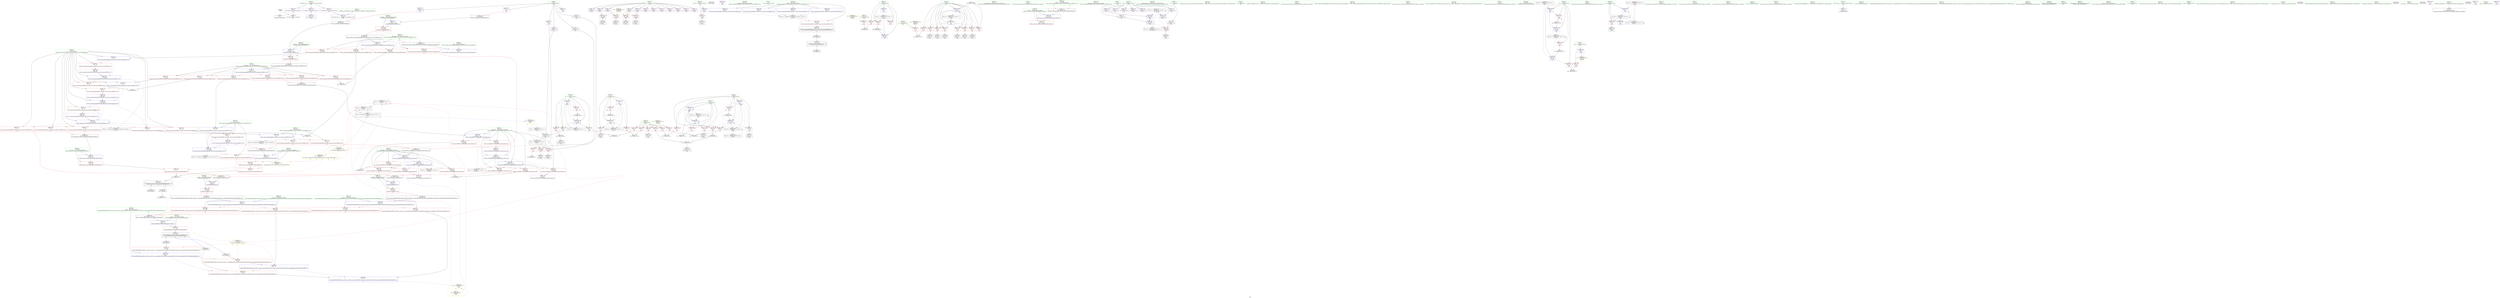 digraph "SVFG" {
	label="SVFG";

	Node0x557f7c079b10 [shape=record,color=grey,label="{NodeID: 0\nNullPtr}"];
	Node0x557f7c079b10 -> Node0x557f7c0aaf20[style=solid];
	Node0x557f7c079b10 -> Node0x557f7c0b69f0[style=solid];
	Node0x557f7c0dbc10 [shape=record,color=black,label="{NodeID: 443\nMR_4V_3 = PHI(MR_4V_4, MR_4V_1, )\npts\{24 \}\n|{|<s1>18}}"];
	Node0x557f7c0dbc10 -> Node0x557f7c0d8510[style=dashed];
	Node0x557f7c0dbc10:s1 -> Node0x557f7c0e0440[style=dashed,color=red];
	Node0x557f7c0b7f40 [shape=record,color=blue,label="{NodeID: 277\n311\<--304\n__last.addr\<--__last\n_ZSt18__next_permutationIPiN9__gnu_cxx5__ops15_Iter_less_iterEEbT_S4_T0_\n}"];
	Node0x557f7c0b7f40 -> Node0x557f7c0ac570[style=dashed];
	Node0x557f7c0b7f40 -> Node0x557f7c0ac640[style=dashed];
	Node0x557f7c0b7f40 -> Node0x557f7c0ac710[style=dashed];
	Node0x557f7c0b7f40 -> Node0x557f7c0ac7e0[style=dashed];
	Node0x557f7c0b7f40 -> Node0x557f7c0ac8b0[style=dashed];
	Node0x557f7c0b7f40 -> Node0x557f7c0ac980[style=dashed];
	Node0x557f7c0abc80 [shape=record,color=red,label="{NodeID: 194\n202\<--201\n\<--\nmain\n}"];
	Node0x557f7c0abc80 -> Node0x557f7c0b2c30[style=solid];
	Node0x557f7c0a8600 [shape=record,color=purple,label="{NodeID: 111\n139\<--8\narrayidx19\<--F\nmain\n}"];
	Node0x557f7c0a70e0 [shape=record,color=green,label="{NodeID: 28\n61\<--62\nretval\<--retval_field_insensitive\nmain\n}"];
	Node0x557f7c0a70e0 -> Node0x557f7c0af8f0[style=solid];
	Node0x557f7c0a70e0 -> Node0x557f7c0b6af0[style=solid];
	Node0x557f7c0fe8c0 [shape=record,color=black,label="{NodeID: 554\n264 = PHI()\n}"];
	Node0x557f7c0b2030 [shape=record,color=grey,label="{NodeID: 388\n372 = Binary(371, 373, )\n}"];
	Node0x557f7c0b9600 [shape=record,color=blue,label="{NodeID: 305\n510\<--509\n\<--\n_ZSt4swapIiENSt9enable_ifIXsr6__and_ISt6__not_ISt15__is_tuple_likeIT_EESt21is_move_constructibleIS3_ESt18is_move_assignableIS3_EEE5valueEvE4typeERS3_SC_\n|{<s0>17}}"];
	Node0x557f7c0b9600:s0 -> Node0x557f7c0e5110[style=dashed,color=blue];
	Node0x557f7c0ad340 [shape=record,color=red,label="{NodeID: 222\n368\<--317\n\<--__j\n_ZSt18__next_permutationIPiN9__gnu_cxx5__ops15_Iter_less_iterEEbT_S4_T0_\n}"];
	Node0x557f7c0ad340 -> Node0x557f7c0af410[style=solid];
	Node0x557f7c0aee00 [shape=record,color=purple,label="{NodeID: 139\n263\<--29\n\<--.str.2\nmain\n}"];
	Node0x557f7c0a98b0 [shape=record,color=green,label="{NodeID: 56\n319\<--320\nagg.tmp\<--agg.tmp_field_insensitive\n_ZSt18__next_permutationIPiN9__gnu_cxx5__ops15_Iter_less_iterEEbT_S4_T0_\n}"];
	Node0x557f7c0b68f0 [shape=record,color=blue,label="{NodeID: 250\n525\<--33\nllvm.global_ctors_1\<--_GLOBAL__sub_I_Rydberg_2_0.cpp\nGlob }"];
	Node0x557f7c0b0520 [shape=record,color=red,label="{NodeID: 167\n108\<--73\n\<--j\nmain\n}"];
	Node0x557f7c0b0520 -> Node0x557f7c0b3530[style=solid];
	Node0x557f7c0ab120 [shape=record,color=black,label="{NodeID: 84\n113\<--112\nidxprom\<--\nmain\n}"];
	Node0x557f7c09b910 [shape=record,color=green,label="{NodeID: 1\n7\<--1\n__dso_handle\<--dummyObj\nGlob }"];
	Node0x557f7c0dc110 [shape=record,color=black,label="{NodeID: 444\nMR_4V_2 = PHI(MR_4V_5, MR_4V_1, MR_4V_4, MR_4V_1, )\npts\{24 \}\n|{<s0>9}}"];
	Node0x557f7c0dc110:s0 -> Node0x557f7c0e4fb0[style=dashed,color=blue];
	Node0x557f7c0b8010 [shape=record,color=blue,label="{NodeID: 278\n305\<--334\nretval\<--\n_ZSt18__next_permutationIPiN9__gnu_cxx5__ops15_Iter_less_iterEEbT_S4_T0_\n}"];
	Node0x557f7c0b8010 -> Node0x557f7c0dc610[style=dashed];
	Node0x557f7c0abd50 [shape=record,color=red,label="{NodeID: 195\n216\<--215\n\<--arrayidx62\nmain\n}"];
	Node0x557f7c0abd50 -> Node0x557f7c0a8b90[style=solid];
	Node0x557f7c0a86d0 [shape=record,color=purple,label="{NodeID: 112\n142\<--8\narrayidx21\<--F\nmain\n}"];
	Node0x557f7c0a71b0 [shape=record,color=green,label="{NodeID: 29\n63\<--64\nT\<--T_field_insensitive\nmain\n}"];
	Node0x557f7c0a71b0 -> Node0x557f7c0af9c0[style=solid];
	Node0x557f7c0fe990 [shape=record,color=black,label="{NodeID: 555\n295 = PHI(302, )\n}"];
	Node0x557f7c0fe990 -> Node0x557f7c0a9140[style=solid];
	Node0x557f7c0b21b0 [shape=record,color=grey,label="{NodeID: 389\n179 = Binary(178, 92, )\n}"];
	Node0x557f7c0b21b0 -> Node0x557f7c0b7310[style=solid];
	Node0x557f7c0b96d0 [shape=record,color=blue,label="{NodeID: 306\n515\<--514\n__t.addr\<--__t\n_ZSt4moveIRiEONSt16remove_referenceIT_E4typeEOS2_\n}"];
	Node0x557f7c0b96d0 -> Node0x557f7c0b6650[style=dashed];
	Node0x557f7c0ad410 [shape=record,color=red,label="{NodeID: 223\n377\<--317\n\<--__j\n_ZSt18__next_permutationIPiN9__gnu_cxx5__ops15_Iter_less_iterEEbT_S4_T0_\n|{<s0>12}}"];
	Node0x557f7c0ad410:s0 -> Node0x557f7c0ffcc0[style=solid,color=red];
	Node0x557f7c0aeed0 [shape=record,color=purple,label="{NodeID: 140\n524\<--31\nllvm.global_ctors_0\<--llvm.global_ctors\nGlob }"];
	Node0x557f7c0aeed0 -> Node0x557f7c0b67f0[style=solid];
	Node0x557f7c0a9980 [shape=record,color=green,label="{NodeID: 57\n321\<--322\nundef.agg.tmp\<--undef.agg.tmp_field_insensitive\n_ZSt18__next_permutationIPiN9__gnu_cxx5__ops15_Iter_less_iterEEbT_S4_T0_\n}"];
	Node0x557f7c0b69f0 [shape=record,color=blue, style = dotted,label="{NodeID: 251\n526\<--3\nllvm.global_ctors_2\<--dummyVal\nGlob }"];
	Node0x557f7c0b05f0 [shape=record,color=red,label="{NodeID: 168\n115\<--73\n\<--j\nmain\n}"];
	Node0x557f7c0b05f0 -> Node0x557f7c0ab1f0[style=solid];
	Node0x557f7c0ab1f0 [shape=record,color=black,label="{NodeID: 85\n116\<--115\nidxprom8\<--\nmain\n}"];
	Node0x557f7c09b9a0 [shape=record,color=green,label="{NodeID: 2\n13\<--1\n\<--dummyObj\nCan only get source location for instruction, argument, global var or function.}"];
	Node0x557f7c0dc610 [shape=record,color=black,label="{NodeID: 445\nMR_40V_3 = PHI(MR_40V_6, MR_40V_4, MR_40V_5, MR_40V_2, )\npts\{306 \}\n}"];
	Node0x557f7c0dc610 -> Node0x557f7c0ac160[style=dashed];
	Node0x557f7c0b80e0 [shape=record,color=blue,label="{NodeID: 279\n313\<--336\n__i\<--\n_ZSt18__next_permutationIPiN9__gnu_cxx5__ops15_Iter_less_iterEEbT_S4_T0_\n}"];
	Node0x557f7c0b80e0 -> Node0x557f7c0aca50[style=dashed];
	Node0x557f7c0b80e0 -> Node0x557f7c0b81b0[style=dashed];
	Node0x557f7c0abe20 [shape=record,color=red,label="{NodeID: 196\n225\<--224\n\<--arrayidx66\nmain\n}"];
	Node0x557f7c0abe20 -> Node0x557f7c0a8d30[style=solid];
	Node0x557f7c0a87a0 [shape=record,color=purple,label="{NodeID: 113\n143\<--8\narrayidx22\<--F\nmain\n}"];
	Node0x557f7c0a7280 [shape=record,color=green,label="{NodeID: 30\n65\<--66\nn\<--n_field_insensitive\nmain\n}"];
	Node0x557f7c0a7280 -> Node0x557f7c0afa90[style=solid];
	Node0x557f7c0a7280 -> Node0x557f7c0afb60[style=solid];
	Node0x557f7c0a7280 -> Node0x557f7c0afc30[style=solid];
	Node0x557f7c0a7280 -> Node0x557f7c0afd00[style=solid];
	Node0x557f7c0a7280 -> Node0x557f7c0afdd0[style=solid];
	Node0x557f7c0a7280 -> Node0x557f7c0afea0[style=solid];
	Node0x557f7c0feb50 [shape=record,color=black,label="{NodeID: 556\n360 = PHI(408, )\n}"];
	Node0x557f7c0b2330 [shape=record,color=grey,label="{NodeID: 390\n122 = Binary(121, 92, )\n}"];
	Node0x557f7c0b2330 -> Node0x557f7c0b6f00[style=solid];
	Node0x557f7c0ad4e0 [shape=record,color=red,label="{NodeID: 224\n421\<--412\nthis1\<--this.addr\n_ZNK9__gnu_cxx5__ops15_Iter_less_iterclIPiS3_EEbT_T0_\n}"];
	Node0x557f7c0aefa0 [shape=record,color=purple,label="{NodeID: 141\n525\<--31\nllvm.global_ctors_1\<--llvm.global_ctors\nGlob }"];
	Node0x557f7c0aefa0 -> Node0x557f7c0b68f0[style=solid];
	Node0x557f7c0a9a50 [shape=record,color=green,label="{NodeID: 58\n323\<--324\nagg.tmp12\<--agg.tmp12_field_insensitive\n_ZSt18__next_permutationIPiN9__gnu_cxx5__ops15_Iter_less_iterEEbT_S4_T0_\n}"];
	Node0x557f7c0d3f10 [shape=record,color=black,label="{NodeID: 418\nMR_4V_2 = PHI(MR_4V_6, MR_4V_1, )\npts\{24 \}\n}"];
	Node0x557f7c0d3f10 -> Node0x557f7c0b74b0[style=dashed];
	Node0x557f7c0d3f10 -> Node0x557f7c0d0220[style=dashed];
	Node0x557f7c0b6af0 [shape=record,color=blue,label="{NodeID: 252\n61\<--86\nretval\<--\nmain\n}"];
	Node0x557f7c0b6af0 -> Node0x557f7c0af8f0[style=dashed];
	Node0x557f7c0b06c0 [shape=record,color=red,label="{NodeID: 169\n121\<--73\n\<--j\nmain\n}"];
	Node0x557f7c0b06c0 -> Node0x557f7c0b2330[style=solid];
	Node0x557f7c0ab2c0 [shape=record,color=black,label="{NodeID: 86\n137\<--136\nidxprom17\<--\nmain\n}"];
	Node0x557f7c09a720 [shape=record,color=green,label="{NodeID: 3\n25\<--1\n.str\<--dummyObj\nGlob }"];
	Node0x557f7c0cfa10 [shape=record,color=black,label="{NodeID: 446\nMR_46V_2 = PHI(MR_46V_8, MR_46V_4, MR_46V_8, MR_46V_1, )\npts\{314 \}\n}"];
	Node0x557f7c0b81b0 [shape=record,color=blue,label="{NodeID: 280\n313\<--339\n__i\<--incdec.ptr\n_ZSt18__next_permutationIPiN9__gnu_cxx5__ops15_Iter_less_iterEEbT_S4_T0_\n}"];
	Node0x557f7c0b81b0 -> Node0x557f7c0acb20[style=dashed];
	Node0x557f7c0b81b0 -> Node0x557f7c0b8350[style=dashed];
	Node0x557f7c0b81b0 -> Node0x557f7c0cfa10[style=dashed];
	Node0x557f7c0abef0 [shape=record,color=red,label="{NodeID: 197\n228\<--227\n\<--arrayidx68\nmain\n}"];
	Node0x557f7c0abef0 -> Node0x557f7c0a8e00[style=solid];
	Node0x557f7c0a8870 [shape=record,color=purple,label="{NodeID: 114\n148\<--8\narrayidx25\<--F\nmain\n}"];
	Node0x557f7c0a7350 [shape=record,color=green,label="{NodeID: 31\n67\<--68\nk\<--k_field_insensitive\nmain\n}"];
	Node0x557f7c0a7350 -> Node0x557f7c0aff70[style=solid];
	Node0x557f7c0fec60 [shape=record,color=black,label="{NodeID: 557\n371 = PHI(408, )\n}"];
	Node0x557f7c0fec60 -> Node0x557f7c0b2030[style=solid];
	Node0x557f7c0b24b0 [shape=record,color=grey,label="{NodeID: 391\n190 = Binary(189, 92, )\n}"];
	Node0x557f7c0b24b0 -> Node0x557f7c0a89f0[style=solid];
	Node0x557f7c0ad5b0 [shape=record,color=red,label="{NodeID: 225\n422\<--414\n\<--__it1.addr\n_ZNK9__gnu_cxx5__ops15_Iter_less_iterclIPiS3_EEbT_T0_\n}"];
	Node0x557f7c0ad5b0 -> Node0x557f7c0ad750[style=solid];
	Node0x557f7c0af0a0 [shape=record,color=purple,label="{NodeID: 142\n526\<--31\nllvm.global_ctors_2\<--llvm.global_ctors\nGlob }"];
	Node0x557f7c0af0a0 -> Node0x557f7c0b69f0[style=solid];
	Node0x557f7c0a9b20 [shape=record,color=green,label="{NodeID: 59\n325\<--326\nundef.agg.tmp13\<--undef.agg.tmp13_field_insensitive\n_ZSt18__next_permutationIPiN9__gnu_cxx5__ops15_Iter_less_iterEEbT_S4_T0_\n}"];
	Node0x557f7c0d4410 [shape=record,color=black,label="{NodeID: 419\nMR_14V_3 = PHI(MR_14V_4, MR_14V_2, )\npts\{70 \}\n}"];
	Node0x557f7c0d4410 -> Node0x557f7c0b0040[style=dashed];
	Node0x557f7c0d4410 -> Node0x557f7c0b0110[style=dashed];
	Node0x557f7c0d4410 -> Node0x557f7c0b01e0[style=dashed];
	Node0x557f7c0d4410 -> Node0x557f7c0b7c00[style=dashed];
	Node0x557f7c0b6bc0 [shape=record,color=blue,label="{NodeID: 253\n69\<--92\ntt\<--\nmain\n}"];
	Node0x557f7c0b6bc0 -> Node0x557f7c0d4410[style=dashed];
	Node0x557f7c0b0790 [shape=record,color=red,label="{NodeID: 170\n132\<--75\n\<--i13\nmain\n}"];
	Node0x557f7c0b0790 -> Node0x557f7c0b27b0[style=solid];
	Node0x557f7c0ab390 [shape=record,color=black,label="{NodeID: 87\n141\<--140\nidxprom20\<--\nmain\n}"];
	Node0x557f7c09a7b0 [shape=record,color=green,label="{NodeID: 4\n27\<--1\n.str.1\<--dummyObj\nGlob }"];
	Node0x557f7c0cff10 [shape=record,color=black,label="{NodeID: 447\nMR_48V_2 = PHI(MR_48V_4, MR_48V_1, MR_48V_4, MR_48V_1, )\npts\{316 \}\n}"];
	Node0x557f7c0b8280 [shape=record,color=blue,label="{NodeID: 281\n305\<--334\nretval\<--\n_ZSt18__next_permutationIPiN9__gnu_cxx5__ops15_Iter_less_iterEEbT_S4_T0_\n}"];
	Node0x557f7c0b8280 -> Node0x557f7c0dc610[style=dashed];
	Node0x557f7c0abfc0 [shape=record,color=red,label="{NodeID: 198\n290\<--280\n\<--__first.addr\n_ZSt16next_permutationIPiEbT_S1_\n|{<s0>9}}"];
	Node0x557f7c0abfc0:s0 -> Node0x557f7c0ff6a0[style=solid,color=red];
	Node0x557f7c0adb00 [shape=record,color=purple,label="{NodeID: 115\n149\<--8\narrayidx26\<--F\nmain\n}"];
	Node0x557f7c0adb00 -> Node0x557f7c0b17d0[style=solid];
	Node0x557f7c0a7420 [shape=record,color=green,label="{NodeID: 32\n69\<--70\ntt\<--tt_field_insensitive\nmain\n}"];
	Node0x557f7c0a7420 -> Node0x557f7c0b0040[style=solid];
	Node0x557f7c0a7420 -> Node0x557f7c0b0110[style=solid];
	Node0x557f7c0a7420 -> Node0x557f7c0b01e0[style=solid];
	Node0x557f7c0a7420 -> Node0x557f7c0b6bc0[style=solid];
	Node0x557f7c0a7420 -> Node0x557f7c0b7c00[style=solid];
	Node0x557f7c0fedd0 [shape=record,color=black,label="{NodeID: 558\n498 = PHI(513, )\n}"];
	Node0x557f7c0fedd0 -> Node0x557f7c0b63e0[style=solid];
	Node0x557f7c0b2630 [shape=record,color=grey,label="{NodeID: 392\n104 = cmp(102, 103, )\n}"];
	Node0x557f7c0ad680 [shape=record,color=red,label="{NodeID: 226\n424\<--416\n\<--__it2.addr\n_ZNK9__gnu_cxx5__ops15_Iter_less_iterclIPiS3_EEbT_T0_\n}"];
	Node0x557f7c0ad680 -> Node0x557f7c0ad820[style=solid];
	Node0x557f7c0af1a0 [shape=record,color=purple,label="{NodeID: 143\n339\<--338\nincdec.ptr\<--\n_ZSt18__next_permutationIPiN9__gnu_cxx5__ops15_Iter_less_iterEEbT_S4_T0_\n}"];
	Node0x557f7c0af1a0 -> Node0x557f7c0b81b0[style=solid];
	Node0x557f7c0a9bf0 [shape=record,color=green,label="{NodeID: 60\n361\<--362\n_ZNK9__gnu_cxx5__ops15_Iter_less_iterclIPiS3_EEbT_T0_\<--_ZNK9__gnu_cxx5__ops15_Iter_less_iterclIPiS3_EEbT_T0__field_insensitive\n}"];
	Node0x557f7c0d4910 [shape=record,color=black,label="{NodeID: 420\nMR_16V_2 = PHI(MR_16V_4, MR_16V_1, )\npts\{72 \}\n}"];
	Node0x557f7c0d4910 -> Node0x557f7c0b6c90[style=dashed];
	Node0x557f7c0b6c90 [shape=record,color=blue,label="{NodeID: 254\n71\<--92\ni\<--\nmain\n}"];
	Node0x557f7c0b6c90 -> Node0x557f7c0b02b0[style=dashed];
	Node0x557f7c0b6c90 -> Node0x557f7c0b0380[style=dashed];
	Node0x557f7c0b6c90 -> Node0x557f7c0b0450[style=dashed];
	Node0x557f7c0b6c90 -> Node0x557f7c0b6fd0[style=dashed];
	Node0x557f7c0b6c90 -> Node0x557f7c0d4910[style=dashed];
	Node0x557f7c0b0860 [shape=record,color=red,label="{NodeID: 171\n136\<--75\n\<--i13\nmain\n}"];
	Node0x557f7c0b0860 -> Node0x557f7c0ab2c0[style=solid];
	Node0x557f7c0ab460 [shape=record,color=black,label="{NodeID: 88\n147\<--146\nidxprom24\<--\nmain\n}"];
	Node0x557f7c09a870 [shape=record,color=green,label="{NodeID: 5\n29\<--1\n.str.2\<--dummyObj\nGlob }"];
	Node0x557f7c0d0000 [shape=record,color=black,label="{NodeID: 448\nMR_50V_2 = PHI(MR_50V_1, MR_50V_1, MR_50V_5, MR_50V_1, )\npts\{318 \}\n}"];
	Node0x557f7c0b8350 [shape=record,color=blue,label="{NodeID: 282\n313\<--347\n__i\<--\n_ZSt18__next_permutationIPiN9__gnu_cxx5__ops15_Iter_less_iterEEbT_S4_T0_\n}"];
	Node0x557f7c0b8350 -> Node0x557f7c0acbf0[style=dashed];
	Node0x557f7c0b8350 -> Node0x557f7c0b8420[style=dashed];
	Node0x557f7c0ac090 [shape=record,color=red,label="{NodeID: 199\n291\<--282\n\<--__last.addr\n_ZSt16next_permutationIPiEbT_S1_\n|{<s0>9}}"];
	Node0x557f7c0ac090:s0 -> Node0x557f7c0ff7b0[style=solid,color=red];
	Node0x557f7c0adb90 [shape=record,color=purple,label="{NodeID: 116\n155\<--8\narrayidx30\<--F\nmain\n}"];
	Node0x557f7c0a74f0 [shape=record,color=green,label="{NodeID: 33\n71\<--72\ni\<--i_field_insensitive\nmain\n}"];
	Node0x557f7c0a74f0 -> Node0x557f7c0b02b0[style=solid];
	Node0x557f7c0a74f0 -> Node0x557f7c0b0380[style=solid];
	Node0x557f7c0a74f0 -> Node0x557f7c0b0450[style=solid];
	Node0x557f7c0a74f0 -> Node0x557f7c0b6c90[style=solid];
	Node0x557f7c0a74f0 -> Node0x557f7c0b6fd0[style=solid];
	Node0x557f7c0fef10 [shape=record,color=black,label="{NodeID: 559\n504 = PHI(513, )\n}"];
	Node0x557f7c0fef10 -> Node0x557f7c0b64b0[style=solid];
	Node0x557f7c0b27b0 [shape=record,color=grey,label="{NodeID: 393\n134 = cmp(132, 133, )\n}"];
	Node0x557f7c0ad750 [shape=record,color=red,label="{NodeID: 227\n423\<--422\n\<--\n_ZNK9__gnu_cxx5__ops15_Iter_less_iterclIPiS3_EEbT_T0_\n}"];
	Node0x557f7c0ad750 -> Node0x557f7c0b33b0[style=solid];
	Node0x557f7c0af270 [shape=record,color=purple,label="{NodeID: 144\n350\<--349\nincdec.ptr4\<--\n_ZSt18__next_permutationIPiN9__gnu_cxx5__ops15_Iter_less_iterEEbT_S4_T0_\n}"];
	Node0x557f7c0af270 -> Node0x557f7c0b8420[style=solid];
	Node0x557f7c0a9cf0 [shape=record,color=green,label="{NodeID: 61\n379\<--380\n_ZSt9iter_swapIPiS0_EvT_T0_\<--_ZSt9iter_swapIPiS0_EvT_T0__field_insensitive\n}"];
	Node0x557f7c0d4e10 [shape=record,color=black,label="{NodeID: 421\nMR_18V_2 = PHI(MR_18V_3, MR_18V_1, )\npts\{74 \}\n}"];
	Node0x557f7c0d4e10 -> Node0x557f7c0b6d60[style=dashed];
	Node0x557f7c0d4e10 -> Node0x557f7c0d4e10[style=dashed];
	Node0x557f7c0b6d60 [shape=record,color=blue,label="{NodeID: 255\n73\<--92\nj\<--\nmain\n}"];
	Node0x557f7c0b6d60 -> Node0x557f7c0b0520[style=dashed];
	Node0x557f7c0b6d60 -> Node0x557f7c0b05f0[style=dashed];
	Node0x557f7c0b6d60 -> Node0x557f7c0b06c0[style=dashed];
	Node0x557f7c0b6d60 -> Node0x557f7c0b6d60[style=dashed];
	Node0x557f7c0b6d60 -> Node0x557f7c0b6f00[style=dashed];
	Node0x557f7c0b6d60 -> Node0x557f7c0d4e10[style=dashed];
	Node0x557f7c0b0930 [shape=record,color=red,label="{NodeID: 172\n140\<--75\n\<--i13\nmain\n}"];
	Node0x557f7c0b0930 -> Node0x557f7c0ab390[style=solid];
	Node0x557f7c0ab530 [shape=record,color=black,label="{NodeID: 89\n151\<--150\nidxprom27\<--\nmain\n}"];
	Node0x557f7c09b110 [shape=record,color=green,label="{NodeID: 6\n32\<--1\n\<--dummyObj\nCan only get source location for instruction, argument, global var or function.}"];
	Node0x557f7c0b8420 [shape=record,color=blue,label="{NodeID: 283\n313\<--350\n__i\<--incdec.ptr4\n_ZSt18__next_permutationIPiN9__gnu_cxx5__ops15_Iter_less_iterEEbT_S4_T0_\n}"];
	Node0x557f7c0b8420 -> Node0x557f7c0accc0[style=dashed];
	Node0x557f7c0b8420 -> Node0x557f7c0acd90[style=dashed];
	Node0x557f7c0b8420 -> Node0x557f7c0b85c0[style=dashed];
	Node0x557f7c0ac160 [shape=record,color=red,label="{NodeID: 200\n402\<--305\n\<--retval\n_ZSt18__next_permutationIPiN9__gnu_cxx5__ops15_Iter_less_iterEEbT_S4_T0_\n}"];
	Node0x557f7c0ac160 -> Node0x557f7c0a81f0[style=solid];
	Node0x557f7c0adc20 [shape=record,color=purple,label="{NodeID: 117\n156\<--8\narrayidx31\<--F\nmain\n}"];
	Node0x557f7c0adc20 -> Node0x557f7c0b18a0[style=solid];
	Node0x557f7c0a75c0 [shape=record,color=green,label="{NodeID: 34\n73\<--74\nj\<--j_field_insensitive\nmain\n}"];
	Node0x557f7c0a75c0 -> Node0x557f7c0b0520[style=solid];
	Node0x557f7c0a75c0 -> Node0x557f7c0b05f0[style=solid];
	Node0x557f7c0a75c0 -> Node0x557f7c0b06c0[style=solid];
	Node0x557f7c0a75c0 -> Node0x557f7c0b6d60[style=solid];
	Node0x557f7c0a75c0 -> Node0x557f7c0b6f00[style=solid];
	Node0x557f7c0ff050 [shape=record,color=black,label="{NodeID: 560\n508 = PHI(513, )\n}"];
	Node0x557f7c0ff050 -> Node0x557f7c0b6580[style=solid];
	Node0x557f7c0e0440 [shape=record,color=yellow,style=double,label="{NodeID: 477\n4V_1 = ENCHI(MR_4V_0)\npts\{24 \}\nFun[_ZSt9iter_swapIPiS0_EvT_T0_]|{<s0>17|<s1>17|<s2>17}}"];
	Node0x557f7c0e0440:s0 -> Node0x557f7c0b63e0[style=dashed,color=red];
	Node0x557f7c0e0440:s1 -> Node0x557f7c0b64b0[style=dashed,color=red];
	Node0x557f7c0e0440:s2 -> Node0x557f7c0b9530[style=dashed,color=red];
	Node0x557f7c0b2930 [shape=record,color=grey,label="{NodeID: 394\n465 = cmp(463, 464, )\n}"];
	Node0x557f7c0ad820 [shape=record,color=red,label="{NodeID: 228\n425\<--424\n\<--\n_ZNK9__gnu_cxx5__ops15_Iter_less_iterclIPiS3_EEbT_T0_\n}"];
	Node0x557f7c0ad820 -> Node0x557f7c0b33b0[style=solid];
	Node0x557f7c0af340 [shape=record,color=purple,label="{NodeID: 145\n356\<--355\nincdec.ptr5\<--\n_ZSt18__next_permutationIPiN9__gnu_cxx5__ops15_Iter_less_iterEEbT_S4_T0_\n}"];
	Node0x557f7c0af340 -> Node0x557f7c0b85c0[style=solid];
	Node0x557f7c0a9df0 [shape=record,color=green,label="{NodeID: 62\n384\<--385\n_ZSt19__iterator_categoryIPiENSt15iterator_traitsIT_E17iterator_categoryERKS2_\<--_ZSt19__iterator_categoryIPiENSt15iterator_traitsIT_E17iterator_categoryERKS2__field_insensitive\n}"];
	Node0x557f7c0d5310 [shape=record,color=black,label="{NodeID: 422\nMR_20V_2 = PHI(MR_20V_4, MR_20V_1, )\npts\{76 \}\n}"];
	Node0x557f7c0d5310 -> Node0x557f7c0b70a0[style=dashed];
	Node0x557f7c0b6e30 [shape=record,color=blue,label="{NodeID: 256\n117\<--119\narrayidx9\<--\nmain\n}"];
	Node0x557f7c0b6e30 -> Node0x557f7c0b6e30[style=dashed];
	Node0x557f7c0b6e30 -> Node0x557f7c0d3010[style=dashed];
	Node0x557f7c0b0a00 [shape=record,color=red,label="{NodeID: 173\n146\<--75\n\<--i13\nmain\n}"];
	Node0x557f7c0b0a00 -> Node0x557f7c0ab460[style=solid];
	Node0x557f7c0ab600 [shape=record,color=black,label="{NodeID: 90\n154\<--153\nidxprom29\<--\nmain\n}"];
	Node0x557f7c09b1a0 [shape=record,color=green,label="{NodeID: 7\n86\<--1\n\<--dummyObj\nCan only get source location for instruction, argument, global var or function.}"];
	Node0x557f7c0b84f0 [shape=record,color=blue,label="{NodeID: 284\n315\<--353\n__ii\<--\n_ZSt18__next_permutationIPiN9__gnu_cxx5__ops15_Iter_less_iterEEbT_S4_T0_\n}"];
	Node0x557f7c0b84f0 -> Node0x557f7c0ad1a0[style=dashed];
	Node0x557f7c0b84f0 -> Node0x557f7c0ad270[style=dashed];
	Node0x557f7c0b84f0 -> Node0x557f7c0b84f0[style=dashed];
	Node0x557f7c0b84f0 -> Node0x557f7c0cff10[style=dashed];
	Node0x557f7c0ac230 [shape=record,color=red,label="{NodeID: 201\n329\<--309\n\<--__first.addr\n_ZSt18__next_permutationIPiN9__gnu_cxx5__ops15_Iter_less_iterEEbT_S4_T0_\n}"];
	Node0x557f7c0ac230 -> Node0x557f7c0b3230[style=solid];
	Node0x557f7c0adcf0 [shape=record,color=purple,label="{NodeID: 118\n164\<--8\narrayidx35\<--F\nmain\n}"];
	Node0x557f7c0a7690 [shape=record,color=green,label="{NodeID: 35\n75\<--76\ni13\<--i13_field_insensitive\nmain\n}"];
	Node0x557f7c0a7690 -> Node0x557f7c0b0790[style=solid];
	Node0x557f7c0a7690 -> Node0x557f7c0b0860[style=solid];
	Node0x557f7c0a7690 -> Node0x557f7c0b0930[style=solid];
	Node0x557f7c0a7690 -> Node0x557f7c0b0a00[style=solid];
	Node0x557f7c0a7690 -> Node0x557f7c0b0ad0[style=solid];
	Node0x557f7c0a7690 -> Node0x557f7c0b0ba0[style=solid];
	Node0x557f7c0a7690 -> Node0x557f7c0b0c70[style=solid];
	Node0x557f7c0a7690 -> Node0x557f7c0b0d40[style=solid];
	Node0x557f7c0a7690 -> Node0x557f7c0b70a0[style=solid];
	Node0x557f7c0a7690 -> Node0x557f7c0b7310[style=solid];
	Node0x557f7c0ff190 [shape=record,color=black,label="{NodeID: 561\n479 = PHI(309, 309, )\n0th arg _ZSt19__iterator_categoryIPiENSt15iterator_traitsIT_E17iterator_categoryERKS2_ }"];
	Node0x557f7c0ff190 -> Node0x557f7c0b91f0[style=solid];
	Node0x557f7c0b2ab0 [shape=record,color=grey,label="{NodeID: 395\n96 = cmp(94, 95, )\n}"];
	Node0x557f7c0ad8f0 [shape=record,color=red,label="{NodeID: 229\n437\<--431\n\<--__a.addr\n_ZSt9iter_swapIPiS0_EvT_T0_\n|{<s0>17}}"];
	Node0x557f7c0ad8f0:s0 -> Node0x557f7c100030[style=solid,color=red];
	Node0x557f7c0af410 [shape=record,color=purple,label="{NodeID: 146\n369\<--368\nincdec.ptr7\<--\n_ZSt18__next_permutationIPiN9__gnu_cxx5__ops15_Iter_less_iterEEbT_S4_T0_\n|{|<s1>11}}"];
	Node0x557f7c0af410 -> Node0x557f7c0b8760[style=solid];
	Node0x557f7c0af410:s1 -> Node0x557f7c1005e0[style=solid,color=red];
	Node0x557f7c0a9ef0 [shape=record,color=green,label="{NodeID: 63\n387\<--388\n_ZSt9__reverseIPiEvT_S1_St26random_access_iterator_tag\<--_ZSt9__reverseIPiEvT_S1_St26random_access_iterator_tag_field_insensitive\n}"];
	Node0x557f7c0d5810 [shape=record,color=black,label="{NodeID: 423\nMR_22V_2 = PHI(MR_22V_4, MR_22V_1, )\npts\{78 \}\n}"];
	Node0x557f7c0d5810 -> Node0x557f7c0b73e0[style=dashed];
	Node0x557f7c0b6f00 [shape=record,color=blue,label="{NodeID: 257\n73\<--122\nj\<--inc\nmain\n}"];
	Node0x557f7c0b6f00 -> Node0x557f7c0b0520[style=dashed];
	Node0x557f7c0b6f00 -> Node0x557f7c0b05f0[style=dashed];
	Node0x557f7c0b6f00 -> Node0x557f7c0b06c0[style=dashed];
	Node0x557f7c0b6f00 -> Node0x557f7c0b6d60[style=dashed];
	Node0x557f7c0b6f00 -> Node0x557f7c0b6f00[style=dashed];
	Node0x557f7c0b6f00 -> Node0x557f7c0d4e10[style=dashed];
	Node0x557f7c0b0ad0 [shape=record,color=red,label="{NodeID: 174\n153\<--75\n\<--i13\nmain\n}"];
	Node0x557f7c0b0ad0 -> Node0x557f7c0ab600[style=solid];
	Node0x557f7c0ab6d0 [shape=record,color=black,label="{NodeID: 91\n158\<--157\nidxprom32\<--\nmain\n}"];
	Node0x557f7c09b260 [shape=record,color=green,label="{NodeID: 8\n92\<--1\n\<--dummyObj\nCan only get source location for instruction, argument, global var or function.}"];
	Node0x557f7c0b85c0 [shape=record,color=blue,label="{NodeID: 285\n313\<--356\n__i\<--incdec.ptr5\n_ZSt18__next_permutationIPiN9__gnu_cxx5__ops15_Iter_less_iterEEbT_S4_T0_\n}"];
	Node0x557f7c0b85c0 -> Node0x557f7c0accc0[style=dashed];
	Node0x557f7c0b85c0 -> Node0x557f7c0acd90[style=dashed];
	Node0x557f7c0b85c0 -> Node0x557f7c0ace60[style=dashed];
	Node0x557f7c0b85c0 -> Node0x557f7c0acf30[style=dashed];
	Node0x557f7c0b85c0 -> Node0x557f7c0ad000[style=dashed];
	Node0x557f7c0b85c0 -> Node0x557f7c0ad0d0[style=dashed];
	Node0x557f7c0b85c0 -> Node0x557f7c0b85c0[style=dashed];
	Node0x557f7c0b85c0 -> Node0x557f7c0cfa10[style=dashed];
	Node0x557f7c0ac300 [shape=record,color=red,label="{NodeID: 202\n336\<--309\n\<--__first.addr\n_ZSt18__next_permutationIPiN9__gnu_cxx5__ops15_Iter_less_iterEEbT_S4_T0_\n}"];
	Node0x557f7c0ac300 -> Node0x557f7c0b80e0[style=solid];
	Node0x557f7c0addc0 [shape=record,color=purple,label="{NodeID: 119\n165\<--8\narrayidx36\<--F\nmain\n}"];
	Node0x557f7c0addc0 -> Node0x557f7c0abae0[style=solid];
	Node0x557f7c0a7760 [shape=record,color=green,label="{NodeID: 36\n77\<--78\ni47\<--i47_field_insensitive\nmain\n}"];
	Node0x557f7c0a7760 -> Node0x557f7c0b0e10[style=solid];
	Node0x557f7c0a7760 -> Node0x557f7c0b0ee0[style=solid];
	Node0x557f7c0a7760 -> Node0x557f7c0b0fb0[style=solid];
	Node0x557f7c0a7760 -> Node0x557f7c0b1080[style=solid];
	Node0x557f7c0a7760 -> Node0x557f7c0b73e0[style=solid];
	Node0x557f7c0a7760 -> Node0x557f7c0b7580[style=solid];
	Node0x557f7c0ff3a0 [shape=record,color=black,label="{NodeID: 562\n444 = PHI(381, 395, )\n0th arg _ZSt9__reverseIPiEvT_S1_St26random_access_iterator_tag }"];
	Node0x557f7c0ff3a0 -> Node0x557f7c0b8de0[style=solid];
	Node0x557f7c0b2c30 [shape=record,color=grey,label="{NodeID: 396\n203 = cmp(202, 92, )\n}"];
	Node0x557f7c0ad9c0 [shape=record,color=red,label="{NodeID: 230\n438\<--433\n\<--__b.addr\n_ZSt9iter_swapIPiS0_EvT_T0_\n|{<s0>17}}"];
	Node0x557f7c0ad9c0:s0 -> Node0x557f7c100140[style=solid,color=red];
	Node0x557f7c0af4e0 [shape=record,color=purple,label="{NodeID: 147\n460\<--459\nincdec.ptr\<--\n_ZSt9__reverseIPiEvT_S1_St26random_access_iterator_tag\n}"];
	Node0x557f7c0af4e0 -> Node0x557f7c0b8f80[style=solid];
	Node0x557f7c0a9ff0 [shape=record,color=green,label="{NodeID: 64\n405\<--406\nretval\<--retval_field_insensitive\n_ZN9__gnu_cxx5__ops16__iter_less_iterEv\n}"];
	Node0x557f7c0d5d10 [shape=record,color=black,label="{NodeID: 424\nMR_24V_2 = PHI(MR_24V_6, MR_24V_1, )\npts\{80 \}\n}"];
	Node0x557f7c0d5d10 -> Node0x557f7c0b7650[style=dashed];
	Node0x557f7c0b6fd0 [shape=record,color=blue,label="{NodeID: 258\n71\<--127\ni\<--inc11\nmain\n}"];
	Node0x557f7c0b6fd0 -> Node0x557f7c0b02b0[style=dashed];
	Node0x557f7c0b6fd0 -> Node0x557f7c0b0380[style=dashed];
	Node0x557f7c0b6fd0 -> Node0x557f7c0b0450[style=dashed];
	Node0x557f7c0b6fd0 -> Node0x557f7c0b6fd0[style=dashed];
	Node0x557f7c0b6fd0 -> Node0x557f7c0d4910[style=dashed];
	Node0x557f7c0b0ba0 [shape=record,color=red,label="{NodeID: 175\n162\<--75\n\<--i13\nmain\n}"];
	Node0x557f7c0b0ba0 -> Node0x557f7c0ab7a0[style=solid];
	Node0x557f7c0ab7a0 [shape=record,color=black,label="{NodeID: 92\n163\<--162\nidxprom34\<--\nmain\n}"];
	Node0x557f7c09b320 [shape=record,color=green,label="{NodeID: 9\n119\<--1\n\<--dummyObj\nCan only get source location for instruction, argument, global var or function.}"];
	Node0x557f7c0b8690 [shape=record,color=blue,label="{NodeID: 286\n317\<--364\n__j\<--\n_ZSt18__next_permutationIPiN9__gnu_cxx5__ops15_Iter_less_iterEEbT_S4_T0_\n}"];
	Node0x557f7c0b8690 -> Node0x557f7c0ad340[style=dashed];
	Node0x557f7c0b8690 -> Node0x557f7c0b8760[style=dashed];
	Node0x557f7c0ac3d0 [shape=record,color=red,label="{NodeID: 203\n392\<--309\n\<--__first.addr\n_ZSt18__next_permutationIPiN9__gnu_cxx5__ops15_Iter_less_iterEEbT_S4_T0_\n}"];
	Node0x557f7c0ac3d0 -> Node0x557f7c0b3830[style=solid];
	Node0x557f7c0ade90 [shape=record,color=purple,label="{NodeID: 120\n171\<--8\narrayidx40\<--F\nmain\n}"];
	Node0x557f7c0a7830 [shape=record,color=green,label="{NodeID: 37\n79\<--80\nret\<--ret_field_insensitive\nmain\n}"];
	Node0x557f7c0a7830 -> Node0x557f7c0b1150[style=solid];
	Node0x557f7c0a7830 -> Node0x557f7c0b1220[style=solid];
	Node0x557f7c0a7830 -> Node0x557f7c0b12f0[style=solid];
	Node0x557f7c0a7830 -> Node0x557f7c0b7650[style=solid];
	Node0x557f7c0a7830 -> Node0x557f7c0b7a60[style=solid];
	Node0x557f7c0a7830 -> Node0x557f7c0b7b30[style=solid];
	Node0x557f7c0ff520 [shape=record,color=black,label="{NodeID: 563\n445 = PHI(382, 396, )\n1st arg _ZSt9__reverseIPiEvT_S1_St26random_access_iterator_tag }"];
	Node0x557f7c0ff520 -> Node0x557f7c0b8eb0[style=solid];
	Node0x557f7c0b2db0 [shape=record,color=grey,label="{NodeID: 397\n456 = cmp(454, 455, )\n}"];
	Node0x557f7c0b5990 [shape=record,color=red,label="{NodeID: 231\n454\<--448\n\<--__first.addr\n_ZSt9__reverseIPiEvT_S1_St26random_access_iterator_tag\n}"];
	Node0x557f7c0b5990 -> Node0x557f7c0b2db0[style=solid];
	Node0x557f7c0af5b0 [shape=record,color=purple,label="{NodeID: 148\n471\<--470\nincdec.ptr2\<--\n_ZSt9__reverseIPiEvT_S1_St26random_access_iterator_tag\n}"];
	Node0x557f7c0af5b0 -> Node0x557f7c0b9050[style=solid];
	Node0x557f7c0aa0c0 [shape=record,color=green,label="{NodeID: 65\n412\<--413\nthis.addr\<--this.addr_field_insensitive\n_ZNK9__gnu_cxx5__ops15_Iter_less_iterclIPiS3_EEbT_T0_\n}"];
	Node0x557f7c0aa0c0 -> Node0x557f7c0ad4e0[style=solid];
	Node0x557f7c0aa0c0 -> Node0x557f7c0b89d0[style=solid];
	Node0x557f7c0d6210 [shape=record,color=black,label="{NodeID: 425\nMR_26V_2 = PHI(MR_26V_4, MR_26V_1, )\npts\{82 \}\n}"];
	Node0x557f7c0d6210 -> Node0x557f7c0b7720[style=dashed];
	Node0x557f7c0d6210 -> Node0x557f7c0da810[style=dashed];
	Node0x557f7c0b70a0 [shape=record,color=blue,label="{NodeID: 259\n75\<--86\ni13\<--\nmain\n}"];
	Node0x557f7c0b70a0 -> Node0x557f7c0b0790[style=dashed];
	Node0x557f7c0b70a0 -> Node0x557f7c0b0860[style=dashed];
	Node0x557f7c0b70a0 -> Node0x557f7c0b0930[style=dashed];
	Node0x557f7c0b70a0 -> Node0x557f7c0b0a00[style=dashed];
	Node0x557f7c0b70a0 -> Node0x557f7c0b0ad0[style=dashed];
	Node0x557f7c0b70a0 -> Node0x557f7c0b0ba0[style=dashed];
	Node0x557f7c0b70a0 -> Node0x557f7c0b0c70[style=dashed];
	Node0x557f7c0b70a0 -> Node0x557f7c0b0d40[style=dashed];
	Node0x557f7c0b70a0 -> Node0x557f7c0b7310[style=dashed];
	Node0x557f7c0b70a0 -> Node0x557f7c0d5310[style=dashed];
	Node0x557f7c0b0c70 [shape=record,color=red,label="{NodeID: 176\n169\<--75\n\<--i13\nmain\n}"];
	Node0x557f7c0b0c70 -> Node0x557f7c0ab940[style=solid];
	Node0x557f7c0ab870 [shape=record,color=black,label="{NodeID: 93\n167\<--166\nidxprom37\<--\nmain\n}"];
	Node0x557f7c09b3e0 [shape=record,color=green,label="{NodeID: 10\n161\<--1\n\<--dummyObj\nCan only get source location for instruction, argument, global var or function.}"];
	Node0x557f7c0deeb0 [shape=record,color=yellow,style=double,label="{NodeID: 453\n2V_1 = ENCHI(MR_2V_0)\npts\{14 \}\nFun[main]}"];
	Node0x557f7c0deeb0 -> Node0x557f7c0af820[style=dashed];
	Node0x557f7c0b8760 [shape=record,color=blue,label="{NodeID: 287\n317\<--369\n__j\<--incdec.ptr7\n_ZSt18__next_permutationIPiN9__gnu_cxx5__ops15_Iter_less_iterEEbT_S4_T0_\n}"];
	Node0x557f7c0b8760 -> Node0x557f7c0ad340[style=dashed];
	Node0x557f7c0b8760 -> Node0x557f7c0ad410[style=dashed];
	Node0x557f7c0b8760 -> Node0x557f7c0b8760[style=dashed];
	Node0x557f7c0b8760 -> Node0x557f7c0d0000[style=dashed];
	Node0x557f7c0ac4a0 [shape=record,color=red,label="{NodeID: 204\n395\<--309\n\<--__first.addr\n_ZSt18__next_permutationIPiN9__gnu_cxx5__ops15_Iter_less_iterEEbT_S4_T0_\n|{<s0>16}}"];
	Node0x557f7c0ac4a0:s0 -> Node0x557f7c0ff3a0[style=solid,color=red];
	Node0x557f7c0adf60 [shape=record,color=purple,label="{NodeID: 121\n172\<--8\narrayidx41\<--F\nmain\n}"];
	Node0x557f7c0adf60 -> Node0x557f7c0abbb0[style=solid];
	Node0x557f7c0a7900 [shape=record,color=green,label="{NodeID: 38\n81\<--82\nok\<--ok_field_insensitive\nmain\n}"];
	Node0x557f7c0a7900 -> Node0x557f7c0b13c0[style=solid];
	Node0x557f7c0a7900 -> Node0x557f7c0b7720[style=solid];
	Node0x557f7c0a7900 -> Node0x557f7c0b78c0[style=solid];
	Node0x557f7c0ff6a0 [shape=record,color=black,label="{NodeID: 564\n303 = PHI(290, )\n0th arg _ZSt18__next_permutationIPiN9__gnu_cxx5__ops15_Iter_less_iterEEbT_S4_T0_ }"];
	Node0x557f7c0ff6a0 -> Node0x557f7c0b7e70[style=solid];
	Node0x557f7c0e0820 [shape=record,color=yellow,style=double,label="{NodeID: 481\n4V_1 = ENCHI(MR_4V_0)\npts\{24 \}\nFun[_ZSt16next_permutationIPiEbT_S1_]|{<s0>9}}"];
	Node0x557f7c0e0820:s0 -> Node0x557f7c0dfce0[style=dashed,color=red];
	Node0x557f7c0b2f30 [shape=record,color=grey,label="{NodeID: 398\n186 = cmp(184, 185, )\n}"];
	Node0x557f7c0b5a20 [shape=record,color=red,label="{NodeID: 232\n463\<--448\n\<--__first.addr\n_ZSt9__reverseIPiEvT_S1_St26random_access_iterator_tag\n}"];
	Node0x557f7c0b5a20 -> Node0x557f7c0b2930[style=solid];
	Node0x557f7c0af680 [shape=record,color=purple,label="{NodeID: 149\n474\<--473\nincdec.ptr3\<--\n_ZSt9__reverseIPiEvT_S1_St26random_access_iterator_tag\n}"];
	Node0x557f7c0af680 -> Node0x557f7c0b9120[style=solid];
	Node0x557f7c0aa190 [shape=record,color=green,label="{NodeID: 66\n414\<--415\n__it1.addr\<--__it1.addr_field_insensitive\n_ZNK9__gnu_cxx5__ops15_Iter_less_iterclIPiS3_EEbT_T0_\n}"];
	Node0x557f7c0aa190 -> Node0x557f7c0ad5b0[style=solid];
	Node0x557f7c0aa190 -> Node0x557f7c0b8aa0[style=solid];
	Node0x557f7c0d6710 [shape=record,color=black,label="{NodeID: 426\nMR_28V_2 = PHI(MR_28V_4, MR_28V_1, )\npts\{84 \}\n}"];
	Node0x557f7c0d6710 -> Node0x557f7c0b77f0[style=dashed];
	Node0x557f7c0d6710 -> Node0x557f7c0dad10[style=dashed];
	Node0x557f7c0b7170 [shape=record,color=blue,label="{NodeID: 260\n159\<--161\narrayidx33\<--\nmain\n}"];
	Node0x557f7c0b7170 -> Node0x557f7c0b7240[style=dashed];
	Node0x557f7c0b0d40 [shape=record,color=red,label="{NodeID: 177\n178\<--75\n\<--i13\nmain\n}"];
	Node0x557f7c0b0d40 -> Node0x557f7c0b21b0[style=solid];
	Node0x557f7c0ab940 [shape=record,color=black,label="{NodeID: 94\n170\<--169\nidxprom39\<--\nmain\n}"];
	Node0x557f7c09b4e0 [shape=record,color=green,label="{NodeID: 11\n257\<--1\n\<--dummyObj\nCan only get source location for instruction, argument, global var or function.}"];
	Node0x557f7c0b8830 [shape=record,color=blue,label="{NodeID: 288\n305\<--373\nretval\<--\n_ZSt18__next_permutationIPiN9__gnu_cxx5__ops15_Iter_less_iterEEbT_S4_T0_\n}"];
	Node0x557f7c0b8830 -> Node0x557f7c0dc610[style=dashed];
	Node0x557f7c0ac570 [shape=record,color=red,label="{NodeID: 205\n330\<--311\n\<--__last.addr\n_ZSt18__next_permutationIPiN9__gnu_cxx5__ops15_Iter_less_iterEEbT_S4_T0_\n}"];
	Node0x557f7c0ac570 -> Node0x557f7c0b3230[style=solid];
	Node0x557f7c0ae030 [shape=record,color=purple,label="{NodeID: 122\n114\<--10\narrayidx\<--forb\nmain\n}"];
	Node0x557f7c0a79d0 [shape=record,color=green,label="{NodeID: 39\n83\<--84\ni57\<--i57_field_insensitive\nmain\n}"];
	Node0x557f7c0a79d0 -> Node0x557f7c0b1490[style=solid];
	Node0x557f7c0a79d0 -> Node0x557f7c0b1560[style=solid];
	Node0x557f7c0a79d0 -> Node0x557f7c0b1630[style=solid];
	Node0x557f7c0a79d0 -> Node0x557f7c0b1700[style=solid];
	Node0x557f7c0a79d0 -> Node0x557f7c0b77f0[style=solid];
	Node0x557f7c0a79d0 -> Node0x557f7c0b7990[style=solid];
	Node0x557f7c0ff7b0 [shape=record,color=black,label="{NodeID: 565\n304 = PHI(291, )\n1st arg _ZSt18__next_permutationIPiN9__gnu_cxx5__ops15_Iter_less_iterEEbT_S4_T0_ }"];
	Node0x557f7c0ff7b0 -> Node0x557f7c0b7f40[style=solid];
	Node0x557f7c0b30b0 [shape=record,color=grey,label="{NodeID: 399\n343 = cmp(341, 342, )\n}"];
	Node0x557f7c0b5af0 [shape=record,color=red,label="{NodeID: 233\n467\<--448\n\<--__first.addr\n_ZSt9__reverseIPiEvT_S1_St26random_access_iterator_tag\n|{<s0>18}}"];
	Node0x557f7c0b5af0:s0 -> Node0x557f7c0ffb70[style=solid,color=red];
	Node0x557f7c0af750 [shape=record,color=purple,label="{NodeID: 150\n249\<--21\nadd.ptr\<--tab\nmain\n|{<s0>6}}"];
	Node0x557f7c0af750:s0 -> Node0x557f7c0fff20[style=solid,color=red];
	Node0x557f7c0aa260 [shape=record,color=green,label="{NodeID: 67\n416\<--417\n__it2.addr\<--__it2.addr_field_insensitive\n_ZNK9__gnu_cxx5__ops15_Iter_less_iterclIPiS3_EEbT_T0_\n}"];
	Node0x557f7c0aa260 -> Node0x557f7c0ad680[style=solid];
	Node0x557f7c0aa260 -> Node0x557f7c0b8b70[style=solid];
	Node0x557f7c0d6c10 [shape=record,color=black,label="{NodeID: 427\nMR_32V_2 = PHI(MR_32V_6, MR_32V_1, )\npts\{110000 \}\n}"];
	Node0x557f7c0d6c10 -> Node0x557f7c0d3010[style=dashed];
	Node0x557f7c0b7240 [shape=record,color=blue,label="{NodeID: 261\n175\<--161\narrayidx43\<--\nmain\n}"];
	Node0x557f7c0b7240 -> Node0x557f7c0abef0[style=dashed];
	Node0x557f7c0b7240 -> Node0x557f7c0b7170[style=dashed];
	Node0x557f7c0b7240 -> Node0x557f7c0d6c10[style=dashed];
	Node0x557f7c0b0e10 [shape=record,color=red,label="{NodeID: 178\n184\<--77\n\<--i47\nmain\n}"];
	Node0x557f7c0b0e10 -> Node0x557f7c0b2f30[style=solid];
	Node0x557f7c0aba10 [shape=record,color=black,label="{NodeID: 95\n174\<--173\nidxprom42\<--\nmain\n}"];
	Node0x557f7c09b5e0 [shape=record,color=green,label="{NodeID: 12\n334\<--1\n\<--dummyObj\nCan only get source location for instruction, argument, global var or function.}"];
	Node0x557f7c0b8900 [shape=record,color=blue,label="{NodeID: 289\n305\<--334\nretval\<--\n_ZSt18__next_permutationIPiN9__gnu_cxx5__ops15_Iter_less_iterEEbT_S4_T0_\n}"];
	Node0x557f7c0b8900 -> Node0x557f7c0dc610[style=dashed];
	Node0x557f7c0ac640 [shape=record,color=red,label="{NodeID: 206\n342\<--311\n\<--__last.addr\n_ZSt18__next_permutationIPiN9__gnu_cxx5__ops15_Iter_less_iterEEbT_S4_T0_\n}"];
	Node0x557f7c0ac640 -> Node0x557f7c0b30b0[style=solid];
	Node0x557f7c0ae100 [shape=record,color=purple,label="{NodeID: 123\n117\<--10\narrayidx9\<--forb\nmain\n}"];
	Node0x557f7c0ae100 -> Node0x557f7c0b6e30[style=solid];
	Node0x557f7c0a7aa0 [shape=record,color=green,label="{NodeID: 40\n89\<--90\nscanf\<--scanf_field_insensitive\n}"];
	Node0x557f7c0ff8c0 [shape=record,color=black,label="{NodeID: 566\n514 = PHI(497, 503, 493, )\n0th arg _ZSt4moveIRiEONSt16remove_referenceIT_E4typeEOS2_ }"];
	Node0x557f7c0ff8c0 -> Node0x557f7c0b96d0[style=solid];
	Node0x557f7c0b3230 [shape=record,color=grey,label="{NodeID: 400\n331 = cmp(329, 330, )\n}"];
	Node0x557f7c0b5bc0 [shape=record,color=red,label="{NodeID: 234\n470\<--448\n\<--__first.addr\n_ZSt9__reverseIPiEvT_S1_St26random_access_iterator_tag\n}"];
	Node0x557f7c0b5bc0 -> Node0x557f7c0af5b0[style=solid];
	Node0x557f7c0af820 [shape=record,color=red,label="{NodeID: 151\n261\<--12\n\<--mod\nmain\n}"];
	Node0x557f7c0af820 -> Node0x557f7c0b1d30[style=solid];
	Node0x557f7c0aa330 [shape=record,color=green,label="{NodeID: 68\n431\<--432\n__a.addr\<--__a.addr_field_insensitive\n_ZSt9iter_swapIPiS0_EvT_T0_\n}"];
	Node0x557f7c0aa330 -> Node0x557f7c0ad8f0[style=solid];
	Node0x557f7c0aa330 -> Node0x557f7c0b8c40[style=solid];
	Node0x557f7c0b7310 [shape=record,color=blue,label="{NodeID: 262\n75\<--179\ni13\<--inc45\nmain\n}"];
	Node0x557f7c0b7310 -> Node0x557f7c0b0790[style=dashed];
	Node0x557f7c0b7310 -> Node0x557f7c0b0860[style=dashed];
	Node0x557f7c0b7310 -> Node0x557f7c0b0930[style=dashed];
	Node0x557f7c0b7310 -> Node0x557f7c0b0a00[style=dashed];
	Node0x557f7c0b7310 -> Node0x557f7c0b0ad0[style=dashed];
	Node0x557f7c0b7310 -> Node0x557f7c0b0ba0[style=dashed];
	Node0x557f7c0b7310 -> Node0x557f7c0b0c70[style=dashed];
	Node0x557f7c0b7310 -> Node0x557f7c0b0d40[style=dashed];
	Node0x557f7c0b7310 -> Node0x557f7c0b7310[style=dashed];
	Node0x557f7c0b7310 -> Node0x557f7c0d5310[style=dashed];
	Node0x557f7c0b0ee0 [shape=record,color=red,label="{NodeID: 179\n188\<--77\n\<--i47\nmain\n}"];
	Node0x557f7c0b0ee0 -> Node0x557f7c0b74b0[style=solid];
	Node0x557f7c0a89f0 [shape=record,color=black,label="{NodeID: 96\n191\<--190\nidxprom51\<--sub\nmain\n}"];
	Node0x557f7c09b6e0 [shape=record,color=green,label="{NodeID: 13\n373\<--1\n\<--dummyObj\nCan only get source location for instruction, argument, global var or function.}"];
	Node0x557f7c0df180 [shape=record,color=yellow,style=double,label="{NodeID: 456\n8V_1 = ENCHI(MR_8V_0)\npts\{64 \}\nFun[main]}"];
	Node0x557f7c0df180 -> Node0x557f7c0af9c0[style=dashed];
	Node0x557f7c0b89d0 [shape=record,color=blue,label="{NodeID: 290\n412\<--409\nthis.addr\<--this\n_ZNK9__gnu_cxx5__ops15_Iter_less_iterclIPiS3_EEbT_T0_\n}"];
	Node0x557f7c0b89d0 -> Node0x557f7c0ad4e0[style=dashed];
	Node0x557f7c0ac710 [shape=record,color=red,label="{NodeID: 207\n347\<--311\n\<--__last.addr\n_ZSt18__next_permutationIPiN9__gnu_cxx5__ops15_Iter_less_iterEEbT_S4_T0_\n}"];
	Node0x557f7c0ac710 -> Node0x557f7c0b8350[style=solid];
	Node0x557f7c0ae1d0 [shape=record,color=purple,label="{NodeID: 124\n152\<--10\narrayidx28\<--forb\nmain\n}"];
	Node0x557f7c0a7ba0 [shape=record,color=green,label="{NodeID: 41\n252\<--253\n_ZSt16next_permutationIPiEbT_S1_\<--_ZSt16next_permutationIPiEbT_S1__field_insensitive\n}"];
	Node0x557f7c0ffb70 [shape=record,color=black,label="{NodeID: 567\n429 = PHI(376, 467, )\n0th arg _ZSt9iter_swapIPiS0_EvT_T0_ }"];
	Node0x557f7c0ffb70 -> Node0x557f7c0b8c40[style=solid];
	Node0x557f7c0b33b0 [shape=record,color=grey,label="{NodeID: 401\n426 = cmp(423, 425, )\n}"];
	Node0x557f7c0b33b0 -> Node0x557f7c0a82c0[style=solid];
	Node0x557f7c0b5c90 [shape=record,color=red,label="{NodeID: 235\n455\<--450\n\<--__last.addr\n_ZSt9__reverseIPiEvT_S1_St26random_access_iterator_tag\n}"];
	Node0x557f7c0b5c90 -> Node0x557f7c0b2db0[style=solid];
	Node0x557f7c0af8f0 [shape=record,color=red,label="{NodeID: 152\n272\<--61\n\<--retval\nmain\n}"];
	Node0x557f7c0af8f0 -> Node0x557f7c0a9070[style=solid];
	Node0x557f7c0aa400 [shape=record,color=green,label="{NodeID: 69\n433\<--434\n__b.addr\<--__b.addr_field_insensitive\n_ZSt9iter_swapIPiS0_EvT_T0_\n}"];
	Node0x557f7c0aa400 -> Node0x557f7c0ad9c0[style=solid];
	Node0x557f7c0aa400 -> Node0x557f7c0b8d10[style=solid];
	Node0x557f7c0b73e0 [shape=record,color=blue,label="{NodeID: 263\n77\<--92\ni47\<--\nmain\n}"];
	Node0x557f7c0b73e0 -> Node0x557f7c0b0e10[style=dashed];
	Node0x557f7c0b73e0 -> Node0x557f7c0b0ee0[style=dashed];
	Node0x557f7c0b73e0 -> Node0x557f7c0b0fb0[style=dashed];
	Node0x557f7c0b73e0 -> Node0x557f7c0b1080[style=dashed];
	Node0x557f7c0b73e0 -> Node0x557f7c0b7580[style=dashed];
	Node0x557f7c0b73e0 -> Node0x557f7c0d5810[style=dashed];
	Node0x557f7c0b0fb0 [shape=record,color=red,label="{NodeID: 180\n189\<--77\n\<--i47\nmain\n}"];
	Node0x557f7c0b0fb0 -> Node0x557f7c0b24b0[style=solid];
	Node0x557f7c0a8ac0 [shape=record,color=black,label="{NodeID: 97\n214\<--213\nidxprom61\<--\nmain\n}"];
	Node0x557f7c09b7e0 [shape=record,color=green,label="{NodeID: 14\n4\<--6\n_ZStL8__ioinit\<--_ZStL8__ioinit_field_insensitive\nGlob }"];
	Node0x557f7c09b7e0 -> Node0x557f7c0a8460[style=solid];
	Node0x557f7c0df260 [shape=record,color=yellow,style=double,label="{NodeID: 457\n10V_1 = ENCHI(MR_10V_0)\npts\{66 \}\nFun[main]}"];
	Node0x557f7c0df260 -> Node0x557f7c0afa90[style=dashed];
	Node0x557f7c0df260 -> Node0x557f7c0afb60[style=dashed];
	Node0x557f7c0df260 -> Node0x557f7c0afc30[style=dashed];
	Node0x557f7c0df260 -> Node0x557f7c0afd00[style=dashed];
	Node0x557f7c0df260 -> Node0x557f7c0afdd0[style=dashed];
	Node0x557f7c0df260 -> Node0x557f7c0afea0[style=dashed];
	Node0x557f7c0b8aa0 [shape=record,color=blue,label="{NodeID: 291\n414\<--410\n__it1.addr\<--__it1\n_ZNK9__gnu_cxx5__ops15_Iter_less_iterclIPiS3_EEbT_T0_\n}"];
	Node0x557f7c0b8aa0 -> Node0x557f7c0ad5b0[style=dashed];
	Node0x557f7c0ac7e0 [shape=record,color=red,label="{NodeID: 208\n364\<--311\n\<--__last.addr\n_ZSt18__next_permutationIPiN9__gnu_cxx5__ops15_Iter_less_iterEEbT_S4_T0_\n}"];
	Node0x557f7c0ac7e0 -> Node0x557f7c0b8690[style=solid];
	Node0x557f7c0ae2a0 [shape=record,color=purple,label="{NodeID: 125\n159\<--10\narrayidx33\<--forb\nmain\n}"];
	Node0x557f7c0ae2a0 -> Node0x557f7c0b7170[style=solid];
	Node0x557f7c0a7ca0 [shape=record,color=green,label="{NodeID: 42\n265\<--266\nprintf\<--printf_field_insensitive\n}"];
	Node0x557f7c0ffcc0 [shape=record,color=black,label="{NodeID: 568\n430 = PHI(377, 468, )\n1st arg _ZSt9iter_swapIPiS0_EvT_T0_ }"];
	Node0x557f7c0ffcc0 -> Node0x557f7c0b8d10[style=solid];
	Node0x557f7c0b3530 [shape=record,color=grey,label="{NodeID: 402\n110 = cmp(108, 109, )\n}"];
	Node0x557f7c0b5d60 [shape=record,color=red,label="{NodeID: 236\n459\<--450\n\<--__last.addr\n_ZSt9__reverseIPiEvT_S1_St26random_access_iterator_tag\n}"];
	Node0x557f7c0b5d60 -> Node0x557f7c0af4e0[style=solid];
	Node0x557f7c0af9c0 [shape=record,color=red,label="{NodeID: 153\n95\<--63\n\<--T\nmain\n}"];
	Node0x557f7c0af9c0 -> Node0x557f7c0b2ab0[style=solid];
	Node0x557f7c0aa4d0 [shape=record,color=green,label="{NodeID: 70\n440\<--441\n_ZSt4swapIiENSt9enable_ifIXsr6__and_ISt6__not_ISt15__is_tuple_likeIT_EESt21is_move_constructibleIS3_ESt18is_move_assignableIS3_EEE5valueEvE4typeERS3_SC_\<--_ZSt4swapIiENSt9enable_ifIXsr6__and_ISt6__not_ISt15__is_tuple_likeIT_EESt21is_move_constructibleIS3_ESt18is_move_assignableIS3_EEE5valueEvE4typeERS3_SC__field_insensitive\n}"];
	Node0x557f7c0b74b0 [shape=record,color=blue,label="{NodeID: 264\n192\<--188\narrayidx52\<--\nmain\n}"];
	Node0x557f7c0b74b0 -> Node0x557f7c0b74b0[style=dashed];
	Node0x557f7c0b74b0 -> Node0x557f7c0d0220[style=dashed];
	Node0x557f7c0b1080 [shape=record,color=red,label="{NodeID: 181\n195\<--77\n\<--i47\nmain\n}"];
	Node0x557f7c0b1080 -> Node0x557f7c0b1eb0[style=solid];
	Node0x557f7c0a8b90 [shape=record,color=black,label="{NodeID: 98\n217\<--216\nidxprom63\<--\nmain\n}"];
	Node0x557f7c0a63e0 [shape=record,color=green,label="{NodeID: 15\n8\<--9\nF\<--F_field_insensitive\nGlob }"];
	Node0x557f7c0a63e0 -> Node0x557f7c0a8530[style=solid];
	Node0x557f7c0a63e0 -> Node0x557f7c0a8600[style=solid];
	Node0x557f7c0a63e0 -> Node0x557f7c0a86d0[style=solid];
	Node0x557f7c0a63e0 -> Node0x557f7c0a87a0[style=solid];
	Node0x557f7c0a63e0 -> Node0x557f7c0a8870[style=solid];
	Node0x557f7c0a63e0 -> Node0x557f7c0adb00[style=solid];
	Node0x557f7c0a63e0 -> Node0x557f7c0adb90[style=solid];
	Node0x557f7c0a63e0 -> Node0x557f7c0adc20[style=solid];
	Node0x557f7c0a63e0 -> Node0x557f7c0adcf0[style=solid];
	Node0x557f7c0a63e0 -> Node0x557f7c0addc0[style=solid];
	Node0x557f7c0a63e0 -> Node0x557f7c0ade90[style=solid];
	Node0x557f7c0a63e0 -> Node0x557f7c0adf60[style=solid];
	Node0x557f7c0df340 [shape=record,color=yellow,style=double,label="{NodeID: 458\n12V_1 = ENCHI(MR_12V_0)\npts\{68 \}\nFun[main]}"];
	Node0x557f7c0df340 -> Node0x557f7c0aff70[style=dashed];
	Node0x557f7c0b8b70 [shape=record,color=blue,label="{NodeID: 292\n416\<--411\n__it2.addr\<--__it2\n_ZNK9__gnu_cxx5__ops15_Iter_less_iterclIPiS3_EEbT_T0_\n}"];
	Node0x557f7c0b8b70 -> Node0x557f7c0ad680[style=dashed];
	Node0x557f7c0ac8b0 [shape=record,color=red,label="{NodeID: 209\n382\<--311\n\<--__last.addr\n_ZSt18__next_permutationIPiN9__gnu_cxx5__ops15_Iter_less_iterEEbT_S4_T0_\n|{<s0>14}}"];
	Node0x557f7c0ac8b0:s0 -> Node0x557f7c0ff520[style=solid,color=red];
	Node0x557f7c0ae370 [shape=record,color=purple,label="{NodeID: 126\n168\<--10\narrayidx38\<--forb\nmain\n}"];
	Node0x557f7c0a7da0 [shape=record,color=green,label="{NodeID: 43\n280\<--281\n__first.addr\<--__first.addr_field_insensitive\n_ZSt16next_permutationIPiEbT_S1_\n}"];
	Node0x557f7c0a7da0 -> Node0x557f7c0abfc0[style=solid];
	Node0x557f7c0a7da0 -> Node0x557f7c0b7cd0[style=solid];
	Node0x557f7c0ffe10 [shape=record,color=black,label="{NodeID: 569\n278 = PHI(250, )\n0th arg _ZSt16next_permutationIPiEbT_S1_ }"];
	Node0x557f7c0ffe10 -> Node0x557f7c0b7cd0[style=solid];
	Node0x557f7c0b36b0 [shape=record,color=grey,label="{NodeID: 403\n211 = cmp(209, 210, )\n}"];
	Node0x557f7c0b5e30 [shape=record,color=red,label="{NodeID: 237\n464\<--450\n\<--__last.addr\n_ZSt9__reverseIPiEvT_S1_St26random_access_iterator_tag\n}"];
	Node0x557f7c0b5e30 -> Node0x557f7c0b2930[style=solid];
	Node0x557f7c0afa90 [shape=record,color=red,label="{NodeID: 154\n103\<--65\n\<--n\nmain\n}"];
	Node0x557f7c0afa90 -> Node0x557f7c0b2630[style=solid];
	Node0x557f7c0aa5d0 [shape=record,color=green,label="{NodeID: 71\n446\<--447\n\<--field_insensitive\n_ZSt9__reverseIPiEvT_S1_St26random_access_iterator_tag\n}"];
	Node0x557f7c0b7580 [shape=record,color=blue,label="{NodeID: 265\n77\<--196\ni47\<--inc54\nmain\n}"];
	Node0x557f7c0b7580 -> Node0x557f7c0b0e10[style=dashed];
	Node0x557f7c0b7580 -> Node0x557f7c0b0ee0[style=dashed];
	Node0x557f7c0b7580 -> Node0x557f7c0b0fb0[style=dashed];
	Node0x557f7c0b7580 -> Node0x557f7c0b1080[style=dashed];
	Node0x557f7c0b7580 -> Node0x557f7c0b7580[style=dashed];
	Node0x557f7c0b7580 -> Node0x557f7c0d5810[style=dashed];
	Node0x557f7c0b1150 [shape=record,color=red,label="{NodeID: 182\n241\<--79\n\<--ret\nmain\n}"];
	Node0x557f7c0b1150 -> Node0x557f7c0bd850[style=solid];
	Node0x557f7c0a8c60 [shape=record,color=black,label="{NodeID: 99\n223\<--222\nidxprom65\<--rem\nmain\n}"];
	Node0x557f7c0a64e0 [shape=record,color=green,label="{NodeID: 16\n10\<--11\nforb\<--forb_field_insensitive\nGlob }"];
	Node0x557f7c0a64e0 -> Node0x557f7c0ae030[style=solid];
	Node0x557f7c0a64e0 -> Node0x557f7c0ae100[style=solid];
	Node0x557f7c0a64e0 -> Node0x557f7c0ae1d0[style=solid];
	Node0x557f7c0a64e0 -> Node0x557f7c0ae2a0[style=solid];
	Node0x557f7c0a64e0 -> Node0x557f7c0ae370[style=solid];
	Node0x557f7c0a64e0 -> Node0x557f7c0ae440[style=solid];
	Node0x557f7c0a64e0 -> Node0x557f7c0ae510[style=solid];
	Node0x557f7c0a64e0 -> Node0x557f7c0ae5e0[style=solid];
	Node0x557f7c0b8c40 [shape=record,color=blue,label="{NodeID: 293\n431\<--429\n__a.addr\<--__a\n_ZSt9iter_swapIPiS0_EvT_T0_\n}"];
	Node0x557f7c0b8c40 -> Node0x557f7c0ad8f0[style=dashed];
	Node0x557f7c0ac980 [shape=record,color=red,label="{NodeID: 210\n396\<--311\n\<--__last.addr\n_ZSt18__next_permutationIPiN9__gnu_cxx5__ops15_Iter_less_iterEEbT_S4_T0_\n|{<s0>16}}"];
	Node0x557f7c0ac980:s0 -> Node0x557f7c0ff520[style=solid,color=red];
	Node0x557f7c0ae440 [shape=record,color=purple,label="{NodeID: 127\n175\<--10\narrayidx43\<--forb\nmain\n}"];
	Node0x557f7c0ae440 -> Node0x557f7c0b7240[style=solid];
	Node0x557f7c0a7e70 [shape=record,color=green,label="{NodeID: 44\n282\<--283\n__last.addr\<--__last.addr_field_insensitive\n_ZSt16next_permutationIPiEbT_S1_\n}"];
	Node0x557f7c0a7e70 -> Node0x557f7c0ac090[style=solid];
	Node0x557f7c0a7e70 -> Node0x557f7c0b7da0[style=solid];
	Node0x557f7c0fff20 [shape=record,color=black,label="{NodeID: 570\n279 = PHI(249, )\n1st arg _ZSt16next_permutationIPiEbT_S1_ }"];
	Node0x557f7c0fff20 -> Node0x557f7c0b7da0[style=solid];
	Node0x557f7c0b3830 [shape=record,color=grey,label="{NodeID: 404\n393 = cmp(391, 392, )\n}"];
	Node0x557f7c0b5f00 [shape=record,color=red,label="{NodeID: 238\n468\<--450\n\<--__last.addr\n_ZSt9__reverseIPiEvT_S1_St26random_access_iterator_tag\n|{<s0>18}}"];
	Node0x557f7c0b5f00:s0 -> Node0x557f7c0ffcc0[style=solid,color=red];
	Node0x557f7c0afb60 [shape=record,color=red,label="{NodeID: 155\n109\<--65\n\<--n\nmain\n}"];
	Node0x557f7c0afb60 -> Node0x557f7c0b3530[style=solid];
	Node0x557f7c0aa6a0 [shape=record,color=green,label="{NodeID: 72\n448\<--449\n__first.addr\<--__first.addr_field_insensitive\n_ZSt9__reverseIPiEvT_S1_St26random_access_iterator_tag\n}"];
	Node0x557f7c0aa6a0 -> Node0x557f7c0b5990[style=solid];
	Node0x557f7c0aa6a0 -> Node0x557f7c0b5a20[style=solid];
	Node0x557f7c0aa6a0 -> Node0x557f7c0b5af0[style=solid];
	Node0x557f7c0aa6a0 -> Node0x557f7c0b5bc0[style=solid];
	Node0x557f7c0aa6a0 -> Node0x557f7c0b8de0[style=solid];
	Node0x557f7c0aa6a0 -> Node0x557f7c0b9050[style=solid];
	Node0x557f7c0d8510 [shape=record,color=black,label="{NodeID: 432\nMR_4V_2 = PHI(MR_4V_1, MR_4V_3, )\npts\{24 \}\n|{<s0>14|<s1>16}}"];
	Node0x557f7c0d8510:s0 -> Node0x557f7c0dc110[style=dashed,color=blue];
	Node0x557f7c0d8510:s1 -> Node0x557f7c0dc110[style=dashed,color=blue];
	Node0x557f7c0b7650 [shape=record,color=blue,label="{NodeID: 266\n79\<--86\nret\<--\nmain\n}"];
	Node0x557f7c0b7650 -> Node0x557f7c0b1150[style=dashed];
	Node0x557f7c0b7650 -> Node0x557f7c0b7a60[style=dashed];
	Node0x557f7c0b7650 -> Node0x557f7c0da310[style=dashed];
	Node0x557f7c0b1220 [shape=record,color=red,label="{NodeID: 183\n255\<--79\n\<--ret\nmain\n}"];
	Node0x557f7c0b1220 -> Node0x557f7c0b1a30[style=solid];
	Node0x557f7c0a8d30 [shape=record,color=black,label="{NodeID: 100\n226\<--225\nidxprom67\<--\nmain\n}"];
	Node0x557f7c0a65e0 [shape=record,color=green,label="{NodeID: 17\n12\<--14\nmod\<--mod_field_insensitive\nGlob }"];
	Node0x557f7c0a65e0 -> Node0x557f7c0af820[style=solid];
	Node0x557f7c0a65e0 -> Node0x557f7c0b6720[style=solid];
	Node0x557f7c0e4fb0 [shape=record,color=yellow,style=double,label="{NodeID: 543\n4V_2 = CSCHI(MR_4V_1)\npts\{24 \}\nCS[]|{<s0>6|<s1>6}}"];
	Node0x557f7c0e4fb0:s0 -> Node0x557f7c0d0220[style=dashed,color=blue];
	Node0x557f7c0e4fb0:s1 -> Node0x557f7c0d3f10[style=dashed,color=blue];
	Node0x557f7c0b8d10 [shape=record,color=blue,label="{NodeID: 294\n433\<--430\n__b.addr\<--__b\n_ZSt9iter_swapIPiS0_EvT_T0_\n}"];
	Node0x557f7c0b8d10 -> Node0x557f7c0ad9c0[style=dashed];
	Node0x557f7c0aca50 [shape=record,color=red,label="{NodeID: 211\n338\<--313\n\<--__i\n_ZSt18__next_permutationIPiN9__gnu_cxx5__ops15_Iter_less_iterEEbT_S4_T0_\n}"];
	Node0x557f7c0aca50 -> Node0x557f7c0af1a0[style=solid];
	Node0x557f7c0ae510 [shape=record,color=purple,label="{NodeID: 128\n218\<--10\narrayidx64\<--forb\nmain\n}"];
	Node0x557f7c0a7f40 [shape=record,color=green,label="{NodeID: 45\n284\<--285\nagg.tmp\<--agg.tmp_field_insensitive\n_ZSt16next_permutationIPiEbT_S1_\n}"];
	Node0x557f7c100030 [shape=record,color=black,label="{NodeID: 571\n487 = PHI(437, )\n0th arg _ZSt4swapIiENSt9enable_ifIXsr6__and_ISt6__not_ISt15__is_tuple_likeIT_EESt21is_move_constructibleIS3_ESt18is_move_assignableIS3_EEE5valueEvE4typeERS3_SC_ }"];
	Node0x557f7c100030 -> Node0x557f7c0b92c0[style=solid];
	Node0x557f7c0d0220 [shape=record,color=black,label="{NodeID: 405\nMR_4V_5 = PHI(MR_4V_6, MR_4V_3, )\npts\{24 \}\n|{|<s3>6}}"];
	Node0x557f7c0d0220 -> Node0x557f7c0abc80[style=dashed];
	Node0x557f7c0d0220 -> Node0x557f7c0abd50[style=dashed];
	Node0x557f7c0d0220 -> Node0x557f7c0abe20[style=dashed];
	Node0x557f7c0d0220:s3 -> Node0x557f7c0e0820[style=dashed,color=red];
	Node0x557f7c0b5fd0 [shape=record,color=red,label="{NodeID: 239\n473\<--450\n\<--__last.addr\n_ZSt9__reverseIPiEvT_S1_St26random_access_iterator_tag\n}"];
	Node0x557f7c0b5fd0 -> Node0x557f7c0af680[style=solid];
	Node0x557f7c0afc30 [shape=record,color=red,label="{NodeID: 156\n185\<--65\n\<--n\nmain\n}"];
	Node0x557f7c0afc30 -> Node0x557f7c0b2f30[style=solid];
	Node0x557f7c0aa770 [shape=record,color=green,label="{NodeID: 73\n450\<--451\n__last.addr\<--__last.addr_field_insensitive\n_ZSt9__reverseIPiEvT_S1_St26random_access_iterator_tag\n}"];
	Node0x557f7c0aa770 -> Node0x557f7c0b5c90[style=solid];
	Node0x557f7c0aa770 -> Node0x557f7c0b5d60[style=solid];
	Node0x557f7c0aa770 -> Node0x557f7c0b5e30[style=solid];
	Node0x557f7c0aa770 -> Node0x557f7c0b5f00[style=solid];
	Node0x557f7c0aa770 -> Node0x557f7c0b5fd0[style=solid];
	Node0x557f7c0aa770 -> Node0x557f7c0b8eb0[style=solid];
	Node0x557f7c0aa770 -> Node0x557f7c0b8f80[style=solid];
	Node0x557f7c0aa770 -> Node0x557f7c0b9120[style=solid];
	Node0x557f7c0d8a10 [shape=record,color=black,label="{NodeID: 433\nMR_65V_3 = PHI(MR_65V_2, MR_65V_4, )\npts\{449 \}\n}"];
	Node0x557f7c0b7720 [shape=record,color=blue,label="{NodeID: 267\n81\<--161\nok\<--\nmain\n}"];
	Node0x557f7c0b7720 -> Node0x557f7c0d1c10[style=dashed];
	Node0x557f7c0b12f0 [shape=record,color=red,label="{NodeID: 184\n260\<--79\n\<--ret\nmain\n}"];
	Node0x557f7c0b12f0 -> Node0x557f7c0b1d30[style=solid];
	Node0x557f7c0a8e00 [shape=record,color=black,label="{NodeID: 101\n229\<--228\ntobool\<--\nmain\n}"];
	Node0x557f7c0a66e0 [shape=record,color=green,label="{NodeID: 18\n15\<--16\nS\<--S_field_insensitive\nGlob }"];
	Node0x557f7c0e5110 [shape=record,color=yellow,style=double,label="{NodeID: 544\n4V_2 = CSCHI(MR_4V_1)\npts\{24 \}\nCS[]|{<s0>12|<s1>18}}"];
	Node0x557f7c0e5110:s0 -> Node0x557f7c0e5270[style=dashed,color=blue];
	Node0x557f7c0e5110:s1 -> Node0x557f7c0dbc10[style=dashed,color=blue];
	Node0x557f7c0b8de0 [shape=record,color=blue,label="{NodeID: 295\n448\<--444\n__first.addr\<--__first\n_ZSt9__reverseIPiEvT_S1_St26random_access_iterator_tag\n}"];
	Node0x557f7c0b8de0 -> Node0x557f7c0b5990[style=dashed];
	Node0x557f7c0b8de0 -> Node0x557f7c0b5a20[style=dashed];
	Node0x557f7c0b8de0 -> Node0x557f7c0b5af0[style=dashed];
	Node0x557f7c0b8de0 -> Node0x557f7c0b5bc0[style=dashed];
	Node0x557f7c0b8de0 -> Node0x557f7c0b9050[style=dashed];
	Node0x557f7c0b8de0 -> Node0x557f7c0d8a10[style=dashed];
	Node0x557f7c0acb20 [shape=record,color=red,label="{NodeID: 212\n341\<--313\n\<--__i\n_ZSt18__next_permutationIPiN9__gnu_cxx5__ops15_Iter_less_iterEEbT_S4_T0_\n}"];
	Node0x557f7c0acb20 -> Node0x557f7c0b30b0[style=solid];
	Node0x557f7c0ae5e0 [shape=record,color=purple,label="{NodeID: 129\n227\<--10\narrayidx68\<--forb\nmain\n}"];
	Node0x557f7c0ae5e0 -> Node0x557f7c0abef0[style=solid];
	Node0x557f7c0a8010 [shape=record,color=green,label="{NodeID: 46\n286\<--287\nundef.agg.tmp\<--undef.agg.tmp_field_insensitive\n_ZSt16next_permutationIPiEbT_S1_\n}"];
	Node0x557f7c100140 [shape=record,color=black,label="{NodeID: 572\n488 = PHI(438, )\n1st arg _ZSt4swapIiENSt9enable_ifIXsr6__and_ISt6__not_ISt15__is_tuple_likeIT_EESt21is_move_constructibleIS3_ESt18is_move_assignableIS3_EEE5valueEvE4typeERS3_SC_ }"];
	Node0x557f7c100140 -> Node0x557f7c0b9390[style=solid];
	Node0x557f7c0b60a0 [shape=record,color=red,label="{NodeID: 240\n497\<--489\n\<--__a.addr\n_ZSt4swapIiENSt9enable_ifIXsr6__and_ISt6__not_ISt15__is_tuple_likeIT_EESt21is_move_constructibleIS3_ESt18is_move_assignableIS3_EEE5valueEvE4typeERS3_SC_\n|{<s0>19}}"];
	Node0x557f7c0b60a0:s0 -> Node0x557f7c0ff8c0[style=solid,color=red];
	Node0x557f7c0afd00 [shape=record,color=red,label="{NodeID: 157\n210\<--65\n\<--n\nmain\n}"];
	Node0x557f7c0afd00 -> Node0x557f7c0b36b0[style=solid];
	Node0x557f7c0aa840 [shape=record,color=green,label="{NodeID: 74\n480\<--481\nretval\<--retval_field_insensitive\n_ZSt19__iterator_categoryIPiENSt15iterator_traitsIT_E17iterator_categoryERKS2_\n}"];
	Node0x557f7c0d8f10 [shape=record,color=black,label="{NodeID: 434\nMR_67V_3 = PHI(MR_67V_2, MR_67V_5, )\npts\{451 \}\n}"];
	Node0x557f7c0b77f0 [shape=record,color=blue,label="{NodeID: 268\n83\<--86\ni57\<--\nmain\n}"];
	Node0x557f7c0b77f0 -> Node0x557f7c0b1490[style=dashed];
	Node0x557f7c0b77f0 -> Node0x557f7c0b1560[style=dashed];
	Node0x557f7c0b77f0 -> Node0x557f7c0b1630[style=dashed];
	Node0x557f7c0b77f0 -> Node0x557f7c0b1700[style=dashed];
	Node0x557f7c0b77f0 -> Node0x557f7c0b7990[style=dashed];
	Node0x557f7c0b77f0 -> Node0x557f7c0dad10[style=dashed];
	Node0x557f7c0b13c0 [shape=record,color=red,label="{NodeID: 185\n238\<--81\n\<--ok\nmain\n}"];
	Node0x557f7c0b13c0 -> Node0x557f7c0a8ed0[style=solid];
	Node0x557f7c0a8ed0 [shape=record,color=black,label="{NodeID: 102\n239\<--238\ntobool74\<--\nmain\n}"];
	Node0x557f7c0a67e0 [shape=record,color=green,label="{NodeID: 19\n17\<--18\nM\<--M_field_insensitive\nGlob }"];
	Node0x557f7c0e5270 [shape=record,color=yellow,style=double,label="{NodeID: 545\n4V_3 = CSCHI(MR_4V_1)\npts\{24 \}\nCS[]|{<s0>14|<s1>14}}"];
	Node0x557f7c0e5270:s0 -> Node0x557f7c0d8510[style=dashed,color=red];
	Node0x557f7c0e5270:s1 -> Node0x557f7c0dbc10[style=dashed,color=red];
	Node0x557f7c0bd850 [shape=record,color=grey,label="{NodeID: 379\n242 = Binary(241, 92, )\n}"];
	Node0x557f7c0bd850 -> Node0x557f7c0b7a60[style=solid];
	Node0x557f7c0b8eb0 [shape=record,color=blue,label="{NodeID: 296\n450\<--445\n__last.addr\<--__last\n_ZSt9__reverseIPiEvT_S1_St26random_access_iterator_tag\n}"];
	Node0x557f7c0b8eb0 -> Node0x557f7c0b5c90[style=dashed];
	Node0x557f7c0b8eb0 -> Node0x557f7c0b5d60[style=dashed];
	Node0x557f7c0b8eb0 -> Node0x557f7c0b8f80[style=dashed];
	Node0x557f7c0b8eb0 -> Node0x557f7c0d8f10[style=dashed];
	Node0x557f7c0acbf0 [shape=record,color=red,label="{NodeID: 213\n349\<--313\n\<--__i\n_ZSt18__next_permutationIPiN9__gnu_cxx5__ops15_Iter_less_iterEEbT_S4_T0_\n}"];
	Node0x557f7c0acbf0 -> Node0x557f7c0af270[style=solid];
	Node0x557f7c0ae6b0 [shape=record,color=purple,label="{NodeID: 130\n192\<--21\narrayidx52\<--tab\nmain\n}"];
	Node0x557f7c0ae6b0 -> Node0x557f7c0b74b0[style=solid];
	Node0x557f7c0a80e0 [shape=record,color=green,label="{NodeID: 47\n293\<--294\n_ZN9__gnu_cxx5__ops16__iter_less_iterEv\<--_ZN9__gnu_cxx5__ops16__iter_less_iterEv_field_insensitive\n}"];
	Node0x557f7c100250 [shape=record,color=black,label="{NodeID: 573\n409 = PHI(307, 307, )\n0th arg _ZNK9__gnu_cxx5__ops15_Iter_less_iterclIPiS3_EEbT_T0_ }"];
	Node0x557f7c100250 -> Node0x557f7c0b89d0[style=solid];
	Node0x557f7c0e1060 [shape=record,color=yellow,style=double,label="{NodeID: 490\n4V_1 = ENCHI(MR_4V_0)\npts\{24 \}\nFun[_ZNK9__gnu_cxx5__ops15_Iter_less_iterclIPiS3_EEbT_T0_]}"];
	Node0x557f7c0e1060 -> Node0x557f7c0ad750[style=dashed];
	Node0x557f7c0e1060 -> Node0x557f7c0ad820[style=dashed];
	Node0x557f7c0b6170 [shape=record,color=red,label="{NodeID: 241\n506\<--489\n\<--__a.addr\n_ZSt4swapIiENSt9enable_ifIXsr6__and_ISt6__not_ISt15__is_tuple_likeIT_EESt21is_move_constructibleIS3_ESt18is_move_assignableIS3_EEE5valueEvE4typeERS3_SC_\n}"];
	Node0x557f7c0b6170 -> Node0x557f7c0b9530[style=solid];
	Node0x557f7c0afdd0 [shape=record,color=red,label="{NodeID: 158\n221\<--65\n\<--n\nmain\n}"];
	Node0x557f7c0afdd0 -> Node0x557f7c0bde50[style=solid];
	Node0x557f7c0aa910 [shape=record,color=green,label="{NodeID: 75\n482\<--483\n.addr\<--.addr_field_insensitive\n_ZSt19__iterator_categoryIPiENSt15iterator_traitsIT_E17iterator_categoryERKS2_\n}"];
	Node0x557f7c0aa910 -> Node0x557f7c0b91f0[style=solid];
	Node0x557f7c0b78c0 [shape=record,color=blue,label="{NodeID: 269\n81\<--119\nok\<--\nmain\n}"];
	Node0x557f7c0b78c0 -> Node0x557f7c0d1c10[style=dashed];
	Node0x557f7c0b1490 [shape=record,color=red,label="{NodeID: 186\n209\<--83\n\<--i57\nmain\n}"];
	Node0x557f7c0b1490 -> Node0x557f7c0b36b0[style=solid];
	Node0x557f7c0a8fa0 [shape=record,color=black,label="{NodeID: 103\n247\<--246\nidx.ext\<--\nmain\n}"];
	Node0x557f7c0a68e0 [shape=record,color=green,label="{NodeID: 20\n19\<--20\ndeg\<--deg_field_insensitive\nGlob }"];
	Node0x557f7c0bd9d0 [shape=record,color=grey,label="{NodeID: 380\n235 = Binary(234, 92, )\n}"];
	Node0x557f7c0bd9d0 -> Node0x557f7c0b7990[style=solid];
	Node0x557f7c0b8f80 [shape=record,color=blue,label="{NodeID: 297\n450\<--460\n__last.addr\<--incdec.ptr\n_ZSt9__reverseIPiEvT_S1_St26random_access_iterator_tag\n}"];
	Node0x557f7c0b8f80 -> Node0x557f7c0b5e30[style=dashed];
	Node0x557f7c0b8f80 -> Node0x557f7c0b5f00[style=dashed];
	Node0x557f7c0b8f80 -> Node0x557f7c0b5fd0[style=dashed];
	Node0x557f7c0b8f80 -> Node0x557f7c0b9120[style=dashed];
	Node0x557f7c0b8f80 -> Node0x557f7c0d8f10[style=dashed];
	Node0x557f7c0accc0 [shape=record,color=red,label="{NodeID: 214\n353\<--313\n\<--__i\n_ZSt18__next_permutationIPiN9__gnu_cxx5__ops15_Iter_less_iterEEbT_S4_T0_\n}"];
	Node0x557f7c0accc0 -> Node0x557f7c0b84f0[style=solid];
	Node0x557f7c0ae780 [shape=record,color=purple,label="{NodeID: 131\n201\<--21\n\<--tab\nmain\n}"];
	Node0x557f7c0ae780 -> Node0x557f7c0abc80[style=solid];
	Node0x557f7c0a9200 [shape=record,color=green,label="{NodeID: 48\n296\<--297\n_ZSt18__next_permutationIPiN9__gnu_cxx5__ops15_Iter_less_iterEEbT_S4_T0_\<--_ZSt18__next_permutationIPiN9__gnu_cxx5__ops15_Iter_less_iterEEbT_S4_T0__field_insensitive\n}"];
	Node0x557f7c100460 [shape=record,color=black,label="{NodeID: 574\n410 = PHI(358, 367, )\n1st arg _ZNK9__gnu_cxx5__ops15_Iter_less_iterclIPiS3_EEbT_T0_ }"];
	Node0x557f7c100460 -> Node0x557f7c0b8aa0[style=solid];
	Node0x557f7c0b6240 [shape=record,color=red,label="{NodeID: 242\n503\<--491\n\<--__b.addr\n_ZSt4swapIiENSt9enable_ifIXsr6__and_ISt6__not_ISt15__is_tuple_likeIT_EESt21is_move_constructibleIS3_ESt18is_move_assignableIS3_EEE5valueEvE4typeERS3_SC_\n|{<s0>20}}"];
	Node0x557f7c0b6240:s0 -> Node0x557f7c0ff8c0[style=solid,color=red];
	Node0x557f7c0afea0 [shape=record,color=red,label="{NodeID: 159\n246\<--65\n\<--n\nmain\n}"];
	Node0x557f7c0afea0 -> Node0x557f7c0a8fa0[style=solid];
	Node0x557f7c0aa9e0 [shape=record,color=green,label="{NodeID: 76\n489\<--490\n__a.addr\<--__a.addr_field_insensitive\n_ZSt4swapIiENSt9enable_ifIXsr6__and_ISt6__not_ISt15__is_tuple_likeIT_EESt21is_move_constructibleIS3_ESt18is_move_assignableIS3_EEE5valueEvE4typeERS3_SC_\n}"];
	Node0x557f7c0aa9e0 -> Node0x557f7c0b60a0[style=solid];
	Node0x557f7c0aa9e0 -> Node0x557f7c0b6170[style=solid];
	Node0x557f7c0aa9e0 -> Node0x557f7c0b92c0[style=solid];
	Node0x557f7c0b7990 [shape=record,color=blue,label="{NodeID: 270\n83\<--235\ni57\<--inc72\nmain\n}"];
	Node0x557f7c0b7990 -> Node0x557f7c0b1490[style=dashed];
	Node0x557f7c0b7990 -> Node0x557f7c0b1560[style=dashed];
	Node0x557f7c0b7990 -> Node0x557f7c0b1630[style=dashed];
	Node0x557f7c0b7990 -> Node0x557f7c0b1700[style=dashed];
	Node0x557f7c0b7990 -> Node0x557f7c0b7990[style=dashed];
	Node0x557f7c0b7990 -> Node0x557f7c0dad10[style=dashed];
	Node0x557f7c0b1560 [shape=record,color=red,label="{NodeID: 187\n213\<--83\n\<--i57\nmain\n}"];
	Node0x557f7c0b1560 -> Node0x557f7c0a8ac0[style=solid];
	Node0x557f7c0a9070 [shape=record,color=black,label="{NodeID: 104\n60\<--272\nmain_ret\<--\nmain\n}"];
	Node0x557f7c0a69e0 [shape=record,color=green,label="{NodeID: 21\n21\<--24\ntab\<--tab_field_insensitive\nGlob }"];
	Node0x557f7c0a69e0 -> Node0x557f7c0ae6b0[style=solid];
	Node0x557f7c0a69e0 -> Node0x557f7c0ae780[style=solid];
	Node0x557f7c0a69e0 -> Node0x557f7c0ae850[style=solid];
	Node0x557f7c0a69e0 -> Node0x557f7c0ae920[style=solid];
	Node0x557f7c0a69e0 -> Node0x557f7c0ae9f0[style=solid];
	Node0x557f7c0a69e0 -> Node0x557f7c0aeac0[style=solid];
	Node0x557f7c0a69e0 -> Node0x557f7c0af750[style=solid];
	Node0x557f7c0bdb50 [shape=record,color=grey,label="{NodeID: 381\n127 = Binary(126, 92, )\n}"];
	Node0x557f7c0bdb50 -> Node0x557f7c0b6fd0[style=solid];
	Node0x557f7c0b9050 [shape=record,color=blue,label="{NodeID: 298\n448\<--471\n__first.addr\<--incdec.ptr2\n_ZSt9__reverseIPiEvT_S1_St26random_access_iterator_tag\n}"];
	Node0x557f7c0b9050 -> Node0x557f7c0b5a20[style=dashed];
	Node0x557f7c0b9050 -> Node0x557f7c0b5af0[style=dashed];
	Node0x557f7c0b9050 -> Node0x557f7c0b5bc0[style=dashed];
	Node0x557f7c0b9050 -> Node0x557f7c0b9050[style=dashed];
	Node0x557f7c0b9050 -> Node0x557f7c0d8a10[style=dashed];
	Node0x557f7c0acd90 [shape=record,color=red,label="{NodeID: 215\n355\<--313\n\<--__i\n_ZSt18__next_permutationIPiN9__gnu_cxx5__ops15_Iter_less_iterEEbT_S4_T0_\n}"];
	Node0x557f7c0acd90 -> Node0x557f7c0af340[style=solid];
	Node0x557f7c0ae850 [shape=record,color=purple,label="{NodeID: 132\n215\<--21\narrayidx62\<--tab\nmain\n}"];
	Node0x557f7c0ae850 -> Node0x557f7c0abd50[style=solid];
	Node0x557f7c0a9300 [shape=record,color=green,label="{NodeID: 49\n305\<--306\nretval\<--retval_field_insensitive\n_ZSt18__next_permutationIPiN9__gnu_cxx5__ops15_Iter_less_iterEEbT_S4_T0_\n}"];
	Node0x557f7c0a9300 -> Node0x557f7c0ac160[style=solid];
	Node0x557f7c0a9300 -> Node0x557f7c0b8010[style=solid];
	Node0x557f7c0a9300 -> Node0x557f7c0b8280[style=solid];
	Node0x557f7c0a9300 -> Node0x557f7c0b8830[style=solid];
	Node0x557f7c0a9300 -> Node0x557f7c0b8900[style=solid];
	Node0x557f7c1005e0 [shape=record,color=black,label="{NodeID: 575\n411 = PHI(359, 369, )\n2nd arg _ZNK9__gnu_cxx5__ops15_Iter_less_iterclIPiS3_EEbT_T0_ }"];
	Node0x557f7c1005e0 -> Node0x557f7c0b8b70[style=solid];
	Node0x557f7c0b6310 [shape=record,color=red,label="{NodeID: 243\n510\<--491\n\<--__b.addr\n_ZSt4swapIiENSt9enable_ifIXsr6__and_ISt6__not_ISt15__is_tuple_likeIT_EESt21is_move_constructibleIS3_ESt18is_move_assignableIS3_EEE5valueEvE4typeERS3_SC_\n}"];
	Node0x557f7c0b6310 -> Node0x557f7c0b9600[style=solid];
	Node0x557f7c0aff70 [shape=record,color=red,label="{NodeID: 160\n133\<--67\n\<--k\nmain\n}"];
	Node0x557f7c0aff70 -> Node0x557f7c0b27b0[style=solid];
	Node0x557f7c0aaab0 [shape=record,color=green,label="{NodeID: 77\n491\<--492\n__b.addr\<--__b.addr_field_insensitive\n_ZSt4swapIiENSt9enable_ifIXsr6__and_ISt6__not_ISt15__is_tuple_likeIT_EESt21is_move_constructibleIS3_ESt18is_move_assignableIS3_EEE5valueEvE4typeERS3_SC_\n}"];
	Node0x557f7c0aaab0 -> Node0x557f7c0b6240[style=solid];
	Node0x557f7c0aaab0 -> Node0x557f7c0b6310[style=solid];
	Node0x557f7c0aaab0 -> Node0x557f7c0b9390[style=solid];
	Node0x557f7c0b7a60 [shape=record,color=blue,label="{NodeID: 271\n79\<--242\nret\<--inc76\nmain\n}"];
	Node0x557f7c0b7a60 -> Node0x557f7c0da310[style=dashed];
	Node0x557f7c0b1630 [shape=record,color=red,label="{NodeID: 188\n219\<--83\n\<--i57\nmain\n}"];
	Node0x557f7c0b1630 -> Node0x557f7c0bdcd0[style=solid];
	Node0x557f7c0a9140 [shape=record,color=black,label="{NodeID: 105\n277\<--295\n_ZSt16next_permutationIPiEbT_S1__ret\<--call\n_ZSt16next_permutationIPiEbT_S1_\n|{<s0>6}}"];
	Node0x557f7c0a9140:s0 -> Node0x557f7c0fe760[style=solid,color=blue];
	Node0x557f7c0a6ae0 [shape=record,color=green,label="{NodeID: 22\n31\<--35\nllvm.global_ctors\<--llvm.global_ctors_field_insensitive\nGlob }"];
	Node0x557f7c0a6ae0 -> Node0x557f7c0aeed0[style=solid];
	Node0x557f7c0a6ae0 -> Node0x557f7c0aefa0[style=solid];
	Node0x557f7c0a6ae0 -> Node0x557f7c0af0a0[style=solid];
	Node0x557f7c0bdcd0 [shape=record,color=grey,label="{NodeID: 382\n220 = Binary(219, 92, )\n}"];
	Node0x557f7c0bdcd0 -> Node0x557f7c0bde50[style=solid];
	Node0x557f7c0b9120 [shape=record,color=blue,label="{NodeID: 299\n450\<--474\n__last.addr\<--incdec.ptr3\n_ZSt9__reverseIPiEvT_S1_St26random_access_iterator_tag\n}"];
	Node0x557f7c0b9120 -> Node0x557f7c0b5e30[style=dashed];
	Node0x557f7c0b9120 -> Node0x557f7c0b5f00[style=dashed];
	Node0x557f7c0b9120 -> Node0x557f7c0b5fd0[style=dashed];
	Node0x557f7c0b9120 -> Node0x557f7c0b9120[style=dashed];
	Node0x557f7c0b9120 -> Node0x557f7c0d8f10[style=dashed];
	Node0x557f7c0ace60 [shape=record,color=red,label="{NodeID: 216\n358\<--313\n\<--__i\n_ZSt18__next_permutationIPiN9__gnu_cxx5__ops15_Iter_less_iterEEbT_S4_T0_\n|{<s0>10}}"];
	Node0x557f7c0ace60:s0 -> Node0x557f7c100460[style=solid,color=red];
	Node0x557f7c0ae920 [shape=record,color=purple,label="{NodeID: 133\n224\<--21\narrayidx66\<--tab\nmain\n}"];
	Node0x557f7c0ae920 -> Node0x557f7c0abe20[style=solid];
	Node0x557f7c0a93d0 [shape=record,color=green,label="{NodeID: 50\n307\<--308\n__comp\<--__comp_field_insensitive\n_ZSt18__next_permutationIPiN9__gnu_cxx5__ops15_Iter_less_iterEEbT_S4_T0_\n|{<s0>10|<s1>11}}"];
	Node0x557f7c0a93d0:s0 -> Node0x557f7c100250[style=solid,color=red];
	Node0x557f7c0a93d0:s1 -> Node0x557f7c100250[style=solid,color=red];
	Node0x557f7c0b63e0 [shape=record,color=red,label="{NodeID: 244\n501\<--498\n\<--call\n_ZSt4swapIiENSt9enable_ifIXsr6__and_ISt6__not_ISt15__is_tuple_likeIT_EESt21is_move_constructibleIS3_ESt18is_move_assignableIS3_EEE5valueEvE4typeERS3_SC_\n}"];
	Node0x557f7c0b63e0 -> Node0x557f7c0b9460[style=solid];
	Node0x557f7c0b0040 [shape=record,color=red,label="{NodeID: 161\n94\<--69\n\<--tt\nmain\n}"];
	Node0x557f7c0b0040 -> Node0x557f7c0b2ab0[style=solid];
	Node0x557f7c0aab80 [shape=record,color=green,label="{NodeID: 78\n493\<--494\n__tmp\<--__tmp_field_insensitive\n_ZSt4swapIiENSt9enable_ifIXsr6__and_ISt6__not_ISt15__is_tuple_likeIT_EESt21is_move_constructibleIS3_ESt18is_move_assignableIS3_EEE5valueEvE4typeERS3_SC_\n|{|<s1>21}}"];
	Node0x557f7c0aab80 -> Node0x557f7c0b9460[style=solid];
	Node0x557f7c0aab80:s1 -> Node0x557f7c0ff8c0[style=solid,color=red];
	Node0x557f7c0da310 [shape=record,color=black,label="{NodeID: 438\nMR_24V_5 = PHI(MR_24V_8, MR_24V_4, )\npts\{80 \}\n}"];
	Node0x557f7c0da310 -> Node0x557f7c0b1150[style=dashed];
	Node0x557f7c0da310 -> Node0x557f7c0b1220[style=dashed];
	Node0x557f7c0da310 -> Node0x557f7c0b7a60[style=dashed];
	Node0x557f7c0da310 -> Node0x557f7c0b7b30[style=dashed];
	Node0x557f7c0da310 -> Node0x557f7c0da310[style=dashed];
	Node0x557f7c0b7b30 [shape=record,color=blue,label="{NodeID: 272\n79\<--256\nret\<--div\nmain\n}"];
	Node0x557f7c0b7b30 -> Node0x557f7c0b12f0[style=dashed];
	Node0x557f7c0b7b30 -> Node0x557f7c0d5d10[style=dashed];
	Node0x557f7c0b1700 [shape=record,color=red,label="{NodeID: 189\n234\<--83\n\<--i57\nmain\n}"];
	Node0x557f7c0b1700 -> Node0x557f7c0bd9d0[style=solid];
	Node0x557f7c0a81f0 [shape=record,color=black,label="{NodeID: 106\n302\<--402\n_ZSt18__next_permutationIPiN9__gnu_cxx5__ops15_Iter_less_iterEEbT_S4_T0__ret\<--\n_ZSt18__next_permutationIPiN9__gnu_cxx5__ops15_Iter_less_iterEEbT_S4_T0_\n|{<s0>9}}"];
	Node0x557f7c0a81f0:s0 -> Node0x557f7c0fe990[style=solid,color=blue];
	Node0x557f7c0a6be0 [shape=record,color=green,label="{NodeID: 23\n36\<--37\n__cxx_global_var_init\<--__cxx_global_var_init_field_insensitive\n}"];
	Node0x557f7c0fb730 [shape=record,color=black,label="{NodeID: 549\n88 = PHI()\n}"];
	Node0x557f7c0bde50 [shape=record,color=grey,label="{NodeID: 383\n222 = Binary(220, 221, )\n}"];
	Node0x557f7c0bde50 -> Node0x557f7c0a8c60[style=solid];
	Node0x557f7c0b91f0 [shape=record,color=blue,label="{NodeID: 300\n482\<--479\n.addr\<--\n_ZSt19__iterator_categoryIPiENSt15iterator_traitsIT_E17iterator_categoryERKS2_\n}"];
	Node0x557f7c0acf30 [shape=record,color=red,label="{NodeID: 217\n367\<--313\n\<--__i\n_ZSt18__next_permutationIPiN9__gnu_cxx5__ops15_Iter_less_iterEEbT_S4_T0_\n|{<s0>11}}"];
	Node0x557f7c0acf30:s0 -> Node0x557f7c100460[style=solid,color=red];
	Node0x557f7c0ae9f0 [shape=record,color=purple,label="{NodeID: 134\n248\<--21\n\<--tab\nmain\n}"];
	Node0x557f7c0a94a0 [shape=record,color=green,label="{NodeID: 51\n309\<--310\n__first.addr\<--__first.addr_field_insensitive\n_ZSt18__next_permutationIPiN9__gnu_cxx5__ops15_Iter_less_iterEEbT_S4_T0_\n|{|<s5>13|<s6>15}}"];
	Node0x557f7c0a94a0 -> Node0x557f7c0ac230[style=solid];
	Node0x557f7c0a94a0 -> Node0x557f7c0ac300[style=solid];
	Node0x557f7c0a94a0 -> Node0x557f7c0ac3d0[style=solid];
	Node0x557f7c0a94a0 -> Node0x557f7c0ac4a0[style=solid];
	Node0x557f7c0a94a0 -> Node0x557f7c0b7e70[style=solid];
	Node0x557f7c0a94a0:s5 -> Node0x557f7c0ff190[style=solid,color=red];
	Node0x557f7c0a94a0:s6 -> Node0x557f7c0ff190[style=solid,color=red];
	Node0x557f7c0d1c10 [shape=record,color=black,label="{NodeID: 411\nMR_26V_6 = PHI(MR_26V_8, MR_26V_5, )\npts\{82 \}\n}"];
	Node0x557f7c0d1c10 -> Node0x557f7c0b13c0[style=dashed];
	Node0x557f7c0d1c10 -> Node0x557f7c0b78c0[style=dashed];
	Node0x557f7c0d1c10 -> Node0x557f7c0d1c10[style=dashed];
	Node0x557f7c0d1c10 -> Node0x557f7c0da810[style=dashed];
	Node0x557f7c0b64b0 [shape=record,color=red,label="{NodeID: 245\n505\<--504\n\<--call1\n_ZSt4swapIiENSt9enable_ifIXsr6__and_ISt6__not_ISt15__is_tuple_likeIT_EESt21is_move_constructibleIS3_ESt18is_move_assignableIS3_EEE5valueEvE4typeERS3_SC_\n}"];
	Node0x557f7c0b64b0 -> Node0x557f7c0b9530[style=solid];
	Node0x557f7c0b0110 [shape=record,color=red,label="{NodeID: 162\n259\<--69\n\<--tt\nmain\n}"];
	Node0x557f7c0aac50 [shape=record,color=green,label="{NodeID: 79\n499\<--500\n_ZSt4moveIRiEONSt16remove_referenceIT_E4typeEOS2_\<--_ZSt4moveIRiEONSt16remove_referenceIT_E4typeEOS2__field_insensitive\n}"];
	Node0x557f7c0da810 [shape=record,color=black,label="{NodeID: 439\nMR_26V_4 = PHI(MR_26V_6, MR_26V_3, )\npts\{82 \}\n}"];
	Node0x557f7c0da810 -> Node0x557f7c0b7720[style=dashed];
	Node0x557f7c0da810 -> Node0x557f7c0d6210[style=dashed];
	Node0x557f7c0da810 -> Node0x557f7c0da810[style=dashed];
	Node0x557f7c0b7c00 [shape=record,color=blue,label="{NodeID: 273\n69\<--269\ntt\<--inc82\nmain\n}"];
	Node0x557f7c0b7c00 -> Node0x557f7c0d4410[style=dashed];
	Node0x557f7c0b17d0 [shape=record,color=red,label="{NodeID: 190\n150\<--149\n\<--arrayidx26\nmain\n}"];
	Node0x557f7c0b17d0 -> Node0x557f7c0ab530[style=solid];
	Node0x557f7c0a82c0 [shape=record,color=black,label="{NodeID: 107\n408\<--426\n_ZNK9__gnu_cxx5__ops15_Iter_less_iterclIPiS3_EEbT_T0__ret\<--cmp\n_ZNK9__gnu_cxx5__ops15_Iter_less_iterclIPiS3_EEbT_T0_\n|{<s0>10|<s1>11}}"];
	Node0x557f7c0a82c0:s0 -> Node0x557f7c0feb50[style=solid,color=blue];
	Node0x557f7c0a82c0:s1 -> Node0x557f7c0fec60[style=solid,color=blue];
	Node0x557f7c0a6ce0 [shape=record,color=green,label="{NodeID: 24\n40\<--41\n_ZNSt8ios_base4InitC1Ev\<--_ZNSt8ios_base4InitC1Ev_field_insensitive\n}"];
	Node0x557f7bc47ff0 [shape=record,color=black,label="{NodeID: 550\n99 = PHI()\n}"];
	Node0x557f7c0dfb20 [shape=record,color=yellow,style=double,label="{NodeID: 467\n30V_1 = ENCHI(MR_30V_0)\npts\{90000 \}\nFun[main]}"];
	Node0x557f7c0dfb20 -> Node0x557f7c0b17d0[style=dashed];
	Node0x557f7c0dfb20 -> Node0x557f7c0b18a0[style=dashed];
	Node0x557f7c0dfb20 -> Node0x557f7c0abae0[style=dashed];
	Node0x557f7c0dfb20 -> Node0x557f7c0abbb0[style=dashed];
	Node0x557f7c0b1a30 [shape=record,color=grey,label="{NodeID: 384\n256 = Binary(255, 257, )\n}"];
	Node0x557f7c0b1a30 -> Node0x557f7c0b7b30[style=solid];
	Node0x557f7c0b92c0 [shape=record,color=blue,label="{NodeID: 301\n489\<--487\n__a.addr\<--__a\n_ZSt4swapIiENSt9enable_ifIXsr6__and_ISt6__not_ISt15__is_tuple_likeIT_EESt21is_move_constructibleIS3_ESt18is_move_assignableIS3_EEE5valueEvE4typeERS3_SC_\n}"];
	Node0x557f7c0b92c0 -> Node0x557f7c0b60a0[style=dashed];
	Node0x557f7c0b92c0 -> Node0x557f7c0b6170[style=dashed];
	Node0x557f7c0ad000 [shape=record,color=red,label="{NodeID: 218\n376\<--313\n\<--__i\n_ZSt18__next_permutationIPiN9__gnu_cxx5__ops15_Iter_less_iterEEbT_S4_T0_\n|{<s0>12}}"];
	Node0x557f7c0ad000:s0 -> Node0x557f7c0ffb70[style=solid,color=red];
	Node0x557f7c0aeac0 [shape=record,color=purple,label="{NodeID: 135\n250\<--21\n\<--tab\nmain\n|{<s0>6}}"];
	Node0x557f7c0aeac0:s0 -> Node0x557f7c0ffe10[style=solid,color=red];
	Node0x557f7c0a9570 [shape=record,color=green,label="{NodeID: 52\n311\<--312\n__last.addr\<--__last.addr_field_insensitive\n_ZSt18__next_permutationIPiN9__gnu_cxx5__ops15_Iter_less_iterEEbT_S4_T0_\n}"];
	Node0x557f7c0a9570 -> Node0x557f7c0ac570[style=solid];
	Node0x557f7c0a9570 -> Node0x557f7c0ac640[style=solid];
	Node0x557f7c0a9570 -> Node0x557f7c0ac710[style=solid];
	Node0x557f7c0a9570 -> Node0x557f7c0ac7e0[style=solid];
	Node0x557f7c0a9570 -> Node0x557f7c0ac8b0[style=solid];
	Node0x557f7c0a9570 -> Node0x557f7c0ac980[style=solid];
	Node0x557f7c0a9570 -> Node0x557f7c0b7f40[style=solid];
	Node0x557f7c0b6580 [shape=record,color=red,label="{NodeID: 246\n509\<--508\n\<--call2\n_ZSt4swapIiENSt9enable_ifIXsr6__and_ISt6__not_ISt15__is_tuple_likeIT_EESt21is_move_constructibleIS3_ESt18is_move_assignableIS3_EEE5valueEvE4typeERS3_SC_\n}"];
	Node0x557f7c0b6580 -> Node0x557f7c0b9600[style=solid];
	Node0x557f7c0b01e0 [shape=record,color=red,label="{NodeID: 163\n268\<--69\n\<--tt\nmain\n}"];
	Node0x557f7c0b01e0 -> Node0x557f7c0b1bb0[style=solid];
	Node0x557f7c0aad50 [shape=record,color=green,label="{NodeID: 80\n515\<--516\n__t.addr\<--__t.addr_field_insensitive\n_ZSt4moveIRiEONSt16remove_referenceIT_E4typeEOS2_\n}"];
	Node0x557f7c0aad50 -> Node0x557f7c0b6650[style=solid];
	Node0x557f7c0aad50 -> Node0x557f7c0b96d0[style=solid];
	Node0x557f7c0dad10 [shape=record,color=black,label="{NodeID: 440\nMR_28V_4 = PHI(MR_28V_6, MR_28V_3, )\npts\{84 \}\n}"];
	Node0x557f7c0dad10 -> Node0x557f7c0b77f0[style=dashed];
	Node0x557f7c0dad10 -> Node0x557f7c0d6710[style=dashed];
	Node0x557f7c0dad10 -> Node0x557f7c0dad10[style=dashed];
	Node0x557f7c0b7cd0 [shape=record,color=blue,label="{NodeID: 274\n280\<--278\n__first.addr\<--__first\n_ZSt16next_permutationIPiEbT_S1_\n}"];
	Node0x557f7c0b7cd0 -> Node0x557f7c0abfc0[style=dashed];
	Node0x557f7c0b18a0 [shape=record,color=red,label="{NodeID: 191\n157\<--156\n\<--arrayidx31\nmain\n}"];
	Node0x557f7c0b18a0 -> Node0x557f7c0ab6d0[style=solid];
	Node0x557f7c0a8390 [shape=record,color=black,label="{NodeID: 108\n513\<--518\n_ZSt4moveIRiEONSt16remove_referenceIT_E4typeEOS2__ret\<--\n_ZSt4moveIRiEONSt16remove_referenceIT_E4typeEOS2_\n|{<s0>19|<s1>20|<s2>21}}"];
	Node0x557f7c0a8390:s0 -> Node0x557f7c0fedd0[style=solid,color=blue];
	Node0x557f7c0a8390:s1 -> Node0x557f7c0fef10[style=solid,color=blue];
	Node0x557f7c0a8390:s2 -> Node0x557f7c0ff050[style=solid,color=blue];
	Node0x557f7c0a6de0 [shape=record,color=green,label="{NodeID: 25\n46\<--47\n__cxa_atexit\<--__cxa_atexit_field_insensitive\n}"];
	Node0x557f7c0fe560 [shape=record,color=black,label="{NodeID: 551\n145 = PHI()\n}"];
	Node0x557f7c0b1bb0 [shape=record,color=grey,label="{NodeID: 385\n269 = Binary(268, 92, )\n}"];
	Node0x557f7c0b1bb0 -> Node0x557f7c0b7c00[style=solid];
	Node0x557f7c0b9390 [shape=record,color=blue,label="{NodeID: 302\n491\<--488\n__b.addr\<--__b\n_ZSt4swapIiENSt9enable_ifIXsr6__and_ISt6__not_ISt15__is_tuple_likeIT_EESt21is_move_constructibleIS3_ESt18is_move_assignableIS3_EEE5valueEvE4typeERS3_SC_\n}"];
	Node0x557f7c0b9390 -> Node0x557f7c0b6240[style=dashed];
	Node0x557f7c0b9390 -> Node0x557f7c0b6310[style=dashed];
	Node0x557f7c0ad0d0 [shape=record,color=red,label="{NodeID: 219\n391\<--313\n\<--__i\n_ZSt18__next_permutationIPiN9__gnu_cxx5__ops15_Iter_less_iterEEbT_S4_T0_\n}"];
	Node0x557f7c0ad0d0 -> Node0x557f7c0b3830[style=solid];
	Node0x557f7c0aeb90 [shape=record,color=purple,label="{NodeID: 136\n87\<--25\n\<--.str\nmain\n}"];
	Node0x557f7c0a9640 [shape=record,color=green,label="{NodeID: 53\n313\<--314\n__i\<--__i_field_insensitive\n_ZSt18__next_permutationIPiN9__gnu_cxx5__ops15_Iter_less_iterEEbT_S4_T0_\n}"];
	Node0x557f7c0a9640 -> Node0x557f7c0aca50[style=solid];
	Node0x557f7c0a9640 -> Node0x557f7c0acb20[style=solid];
	Node0x557f7c0a9640 -> Node0x557f7c0acbf0[style=solid];
	Node0x557f7c0a9640 -> Node0x557f7c0accc0[style=solid];
	Node0x557f7c0a9640 -> Node0x557f7c0acd90[style=solid];
	Node0x557f7c0a9640 -> Node0x557f7c0ace60[style=solid];
	Node0x557f7c0a9640 -> Node0x557f7c0acf30[style=solid];
	Node0x557f7c0a9640 -> Node0x557f7c0ad000[style=solid];
	Node0x557f7c0a9640 -> Node0x557f7c0ad0d0[style=solid];
	Node0x557f7c0a9640 -> Node0x557f7c0b80e0[style=solid];
	Node0x557f7c0a9640 -> Node0x557f7c0b81b0[style=solid];
	Node0x557f7c0a9640 -> Node0x557f7c0b8350[style=solid];
	Node0x557f7c0a9640 -> Node0x557f7c0b8420[style=solid];
	Node0x557f7c0a9640 -> Node0x557f7c0b85c0[style=solid];
	Node0x557f7c0b6650 [shape=record,color=red,label="{NodeID: 247\n518\<--515\n\<--__t.addr\n_ZSt4moveIRiEONSt16remove_referenceIT_E4typeEOS2_\n}"];
	Node0x557f7c0b6650 -> Node0x557f7c0a8390[style=solid];
	Node0x557f7c0b02b0 [shape=record,color=red,label="{NodeID: 164\n102\<--71\n\<--i\nmain\n}"];
	Node0x557f7c0b02b0 -> Node0x557f7c0b2630[style=solid];
	Node0x557f7c0aae20 [shape=record,color=green,label="{NodeID: 81\n33\<--520\n_GLOBAL__sub_I_Rydberg_2_0.cpp\<--_GLOBAL__sub_I_Rydberg_2_0.cpp_field_insensitive\n}"];
	Node0x557f7c0aae20 -> Node0x557f7c0b68f0[style=solid];
	Node0x557f7c0b7da0 [shape=record,color=blue,label="{NodeID: 275\n282\<--279\n__last.addr\<--__last\n_ZSt16next_permutationIPiEbT_S1_\n}"];
	Node0x557f7c0b7da0 -> Node0x557f7c0ac090[style=dashed];
	Node0x557f7c0abae0 [shape=record,color=red,label="{NodeID: 192\n166\<--165\n\<--arrayidx36\nmain\n}"];
	Node0x557f7c0abae0 -> Node0x557f7c0ab870[style=solid];
	Node0x557f7c0a8460 [shape=record,color=purple,label="{NodeID: 109\n42\<--4\n\<--_ZStL8__ioinit\n__cxx_global_var_init\n}"];
	Node0x557f7c0a6ee0 [shape=record,color=green,label="{NodeID: 26\n45\<--51\n_ZNSt8ios_base4InitD1Ev\<--_ZNSt8ios_base4InitD1Ev_field_insensitive\n}"];
	Node0x557f7c0a6ee0 -> Node0x557f7c0ab020[style=solid];
	Node0x557f7c0fe660 [shape=record,color=black,label="{NodeID: 552\n43 = PHI()\n}"];
	Node0x557f7c0dfce0 [shape=record,color=yellow,style=double,label="{NodeID: 469\n4V_1 = ENCHI(MR_4V_0)\npts\{24 \}\nFun[_ZSt18__next_permutationIPiN9__gnu_cxx5__ops15_Iter_less_iterEEbT_S4_T0_]|{|<s1>10|<s2>11|<s3>12|<s4>16|<s5>16}}"];
	Node0x557f7c0dfce0 -> Node0x557f7c0dc110[style=dashed];
	Node0x557f7c0dfce0:s1 -> Node0x557f7c0e1060[style=dashed,color=red];
	Node0x557f7c0dfce0:s2 -> Node0x557f7c0e1060[style=dashed,color=red];
	Node0x557f7c0dfce0:s3 -> Node0x557f7c0e0440[style=dashed,color=red];
	Node0x557f7c0dfce0:s4 -> Node0x557f7c0d8510[style=dashed,color=red];
	Node0x557f7c0dfce0:s5 -> Node0x557f7c0dbc10[style=dashed,color=red];
	Node0x557f7c0b1d30 [shape=record,color=grey,label="{NodeID: 386\n262 = Binary(260, 261, )\n}"];
	Node0x557f7c0b9460 [shape=record,color=blue,label="{NodeID: 303\n493\<--501\n__tmp\<--\n_ZSt4swapIiENSt9enable_ifIXsr6__and_ISt6__not_ISt15__is_tuple_likeIT_EESt21is_move_constructibleIS3_ESt18is_move_assignableIS3_EEE5valueEvE4typeERS3_SC_\n}"];
	Node0x557f7c0b9460 -> Node0x557f7c0b64b0[style=dashed];
	Node0x557f7c0b9460 -> Node0x557f7c0b6580[style=dashed];
	Node0x557f7c0ad1a0 [shape=record,color=red,label="{NodeID: 220\n359\<--315\n\<--__ii\n_ZSt18__next_permutationIPiN9__gnu_cxx5__ops15_Iter_less_iterEEbT_S4_T0_\n|{<s0>10}}"];
	Node0x557f7c0ad1a0:s0 -> Node0x557f7c1005e0[style=solid,color=red];
	Node0x557f7c0aec60 [shape=record,color=purple,label="{NodeID: 137\n98\<--27\n\<--.str.1\nmain\n}"];
	Node0x557f7c0a9710 [shape=record,color=green,label="{NodeID: 54\n315\<--316\n__ii\<--__ii_field_insensitive\n_ZSt18__next_permutationIPiN9__gnu_cxx5__ops15_Iter_less_iterEEbT_S4_T0_\n}"];
	Node0x557f7c0a9710 -> Node0x557f7c0ad1a0[style=solid];
	Node0x557f7c0a9710 -> Node0x557f7c0ad270[style=solid];
	Node0x557f7c0a9710 -> Node0x557f7c0b84f0[style=solid];
	Node0x557f7c0b6720 [shape=record,color=blue,label="{NodeID: 248\n12\<--13\nmod\<--\nGlob }"];
	Node0x557f7c0b6720 -> Node0x557f7c0deeb0[style=dashed];
	Node0x557f7c0b0380 [shape=record,color=red,label="{NodeID: 165\n112\<--71\n\<--i\nmain\n}"];
	Node0x557f7c0b0380 -> Node0x557f7c0ab120[style=solid];
	Node0x557f7c0aaf20 [shape=record,color=black,label="{NodeID: 82\n2\<--3\ndummyVal\<--dummyVal\n}"];
	Node0x557f7c0b7e70 [shape=record,color=blue,label="{NodeID: 276\n309\<--303\n__first.addr\<--__first\n_ZSt18__next_permutationIPiN9__gnu_cxx5__ops15_Iter_less_iterEEbT_S4_T0_\n}"];
	Node0x557f7c0b7e70 -> Node0x557f7c0ac230[style=dashed];
	Node0x557f7c0b7e70 -> Node0x557f7c0ac300[style=dashed];
	Node0x557f7c0b7e70 -> Node0x557f7c0ac3d0[style=dashed];
	Node0x557f7c0b7e70 -> Node0x557f7c0ac4a0[style=dashed];
	Node0x557f7c0abbb0 [shape=record,color=red,label="{NodeID: 193\n173\<--172\n\<--arrayidx41\nmain\n}"];
	Node0x557f7c0abbb0 -> Node0x557f7c0aba10[style=solid];
	Node0x557f7c0a8530 [shape=record,color=purple,label="{NodeID: 110\n138\<--8\narrayidx18\<--F\nmain\n}"];
	Node0x557f7c0a6fe0 [shape=record,color=green,label="{NodeID: 27\n58\<--59\nmain\<--main_field_insensitive\n}"];
	Node0x557f7c0fe760 [shape=record,color=black,label="{NodeID: 553\n251 = PHI(277, )\n}"];
	Node0x557f7c0b1eb0 [shape=record,color=grey,label="{NodeID: 387\n196 = Binary(195, 92, )\n}"];
	Node0x557f7c0b1eb0 -> Node0x557f7c0b7580[style=solid];
	Node0x557f7c0b9530 [shape=record,color=blue,label="{NodeID: 304\n506\<--505\n\<--\n_ZSt4swapIiENSt9enable_ifIXsr6__and_ISt6__not_ISt15__is_tuple_likeIT_EESt21is_move_constructibleIS3_ESt18is_move_assignableIS3_EEE5valueEvE4typeERS3_SC_\n}"];
	Node0x557f7c0b9530 -> Node0x557f7c0b6580[style=dashed];
	Node0x557f7c0b9530 -> Node0x557f7c0b9600[style=dashed];
	Node0x557f7c0ad270 [shape=record,color=red,label="{NodeID: 221\n381\<--315\n\<--__ii\n_ZSt18__next_permutationIPiN9__gnu_cxx5__ops15_Iter_less_iterEEbT_S4_T0_\n|{<s0>14}}"];
	Node0x557f7c0ad270:s0 -> Node0x557f7c0ff3a0[style=solid,color=red];
	Node0x557f7c0aed30 [shape=record,color=purple,label="{NodeID: 138\n144\<--27\n\<--.str.1\nmain\n}"];
	Node0x557f7c0a97e0 [shape=record,color=green,label="{NodeID: 55\n317\<--318\n__j\<--__j_field_insensitive\n_ZSt18__next_permutationIPiN9__gnu_cxx5__ops15_Iter_less_iterEEbT_S4_T0_\n}"];
	Node0x557f7c0a97e0 -> Node0x557f7c0ad340[style=solid];
	Node0x557f7c0a97e0 -> Node0x557f7c0ad410[style=solid];
	Node0x557f7c0a97e0 -> Node0x557f7c0b8690[style=solid];
	Node0x557f7c0a97e0 -> Node0x557f7c0b8760[style=solid];
	Node0x557f7c0d3010 [shape=record,color=black,label="{NodeID: 415\nMR_32V_3 = PHI(MR_32V_4, MR_32V_2, )\npts\{110000 \}\n}"];
	Node0x557f7c0d3010 -> Node0x557f7c0abef0[style=dashed];
	Node0x557f7c0d3010 -> Node0x557f7c0b6e30[style=dashed];
	Node0x557f7c0d3010 -> Node0x557f7c0b7170[style=dashed];
	Node0x557f7c0d3010 -> Node0x557f7c0d3010[style=dashed];
	Node0x557f7c0d3010 -> Node0x557f7c0d6c10[style=dashed];
	Node0x557f7c0b67f0 [shape=record,color=blue,label="{NodeID: 249\n524\<--32\nllvm.global_ctors_0\<--\nGlob }"];
	Node0x557f7c0b0450 [shape=record,color=red,label="{NodeID: 166\n126\<--71\n\<--i\nmain\n}"];
	Node0x557f7c0b0450 -> Node0x557f7c0bdb50[style=solid];
	Node0x557f7c0ab020 [shape=record,color=black,label="{NodeID: 83\n44\<--45\n\<--_ZNSt8ios_base4InitD1Ev\nCan only get source location for instruction, argument, global var or function.}"];
}

